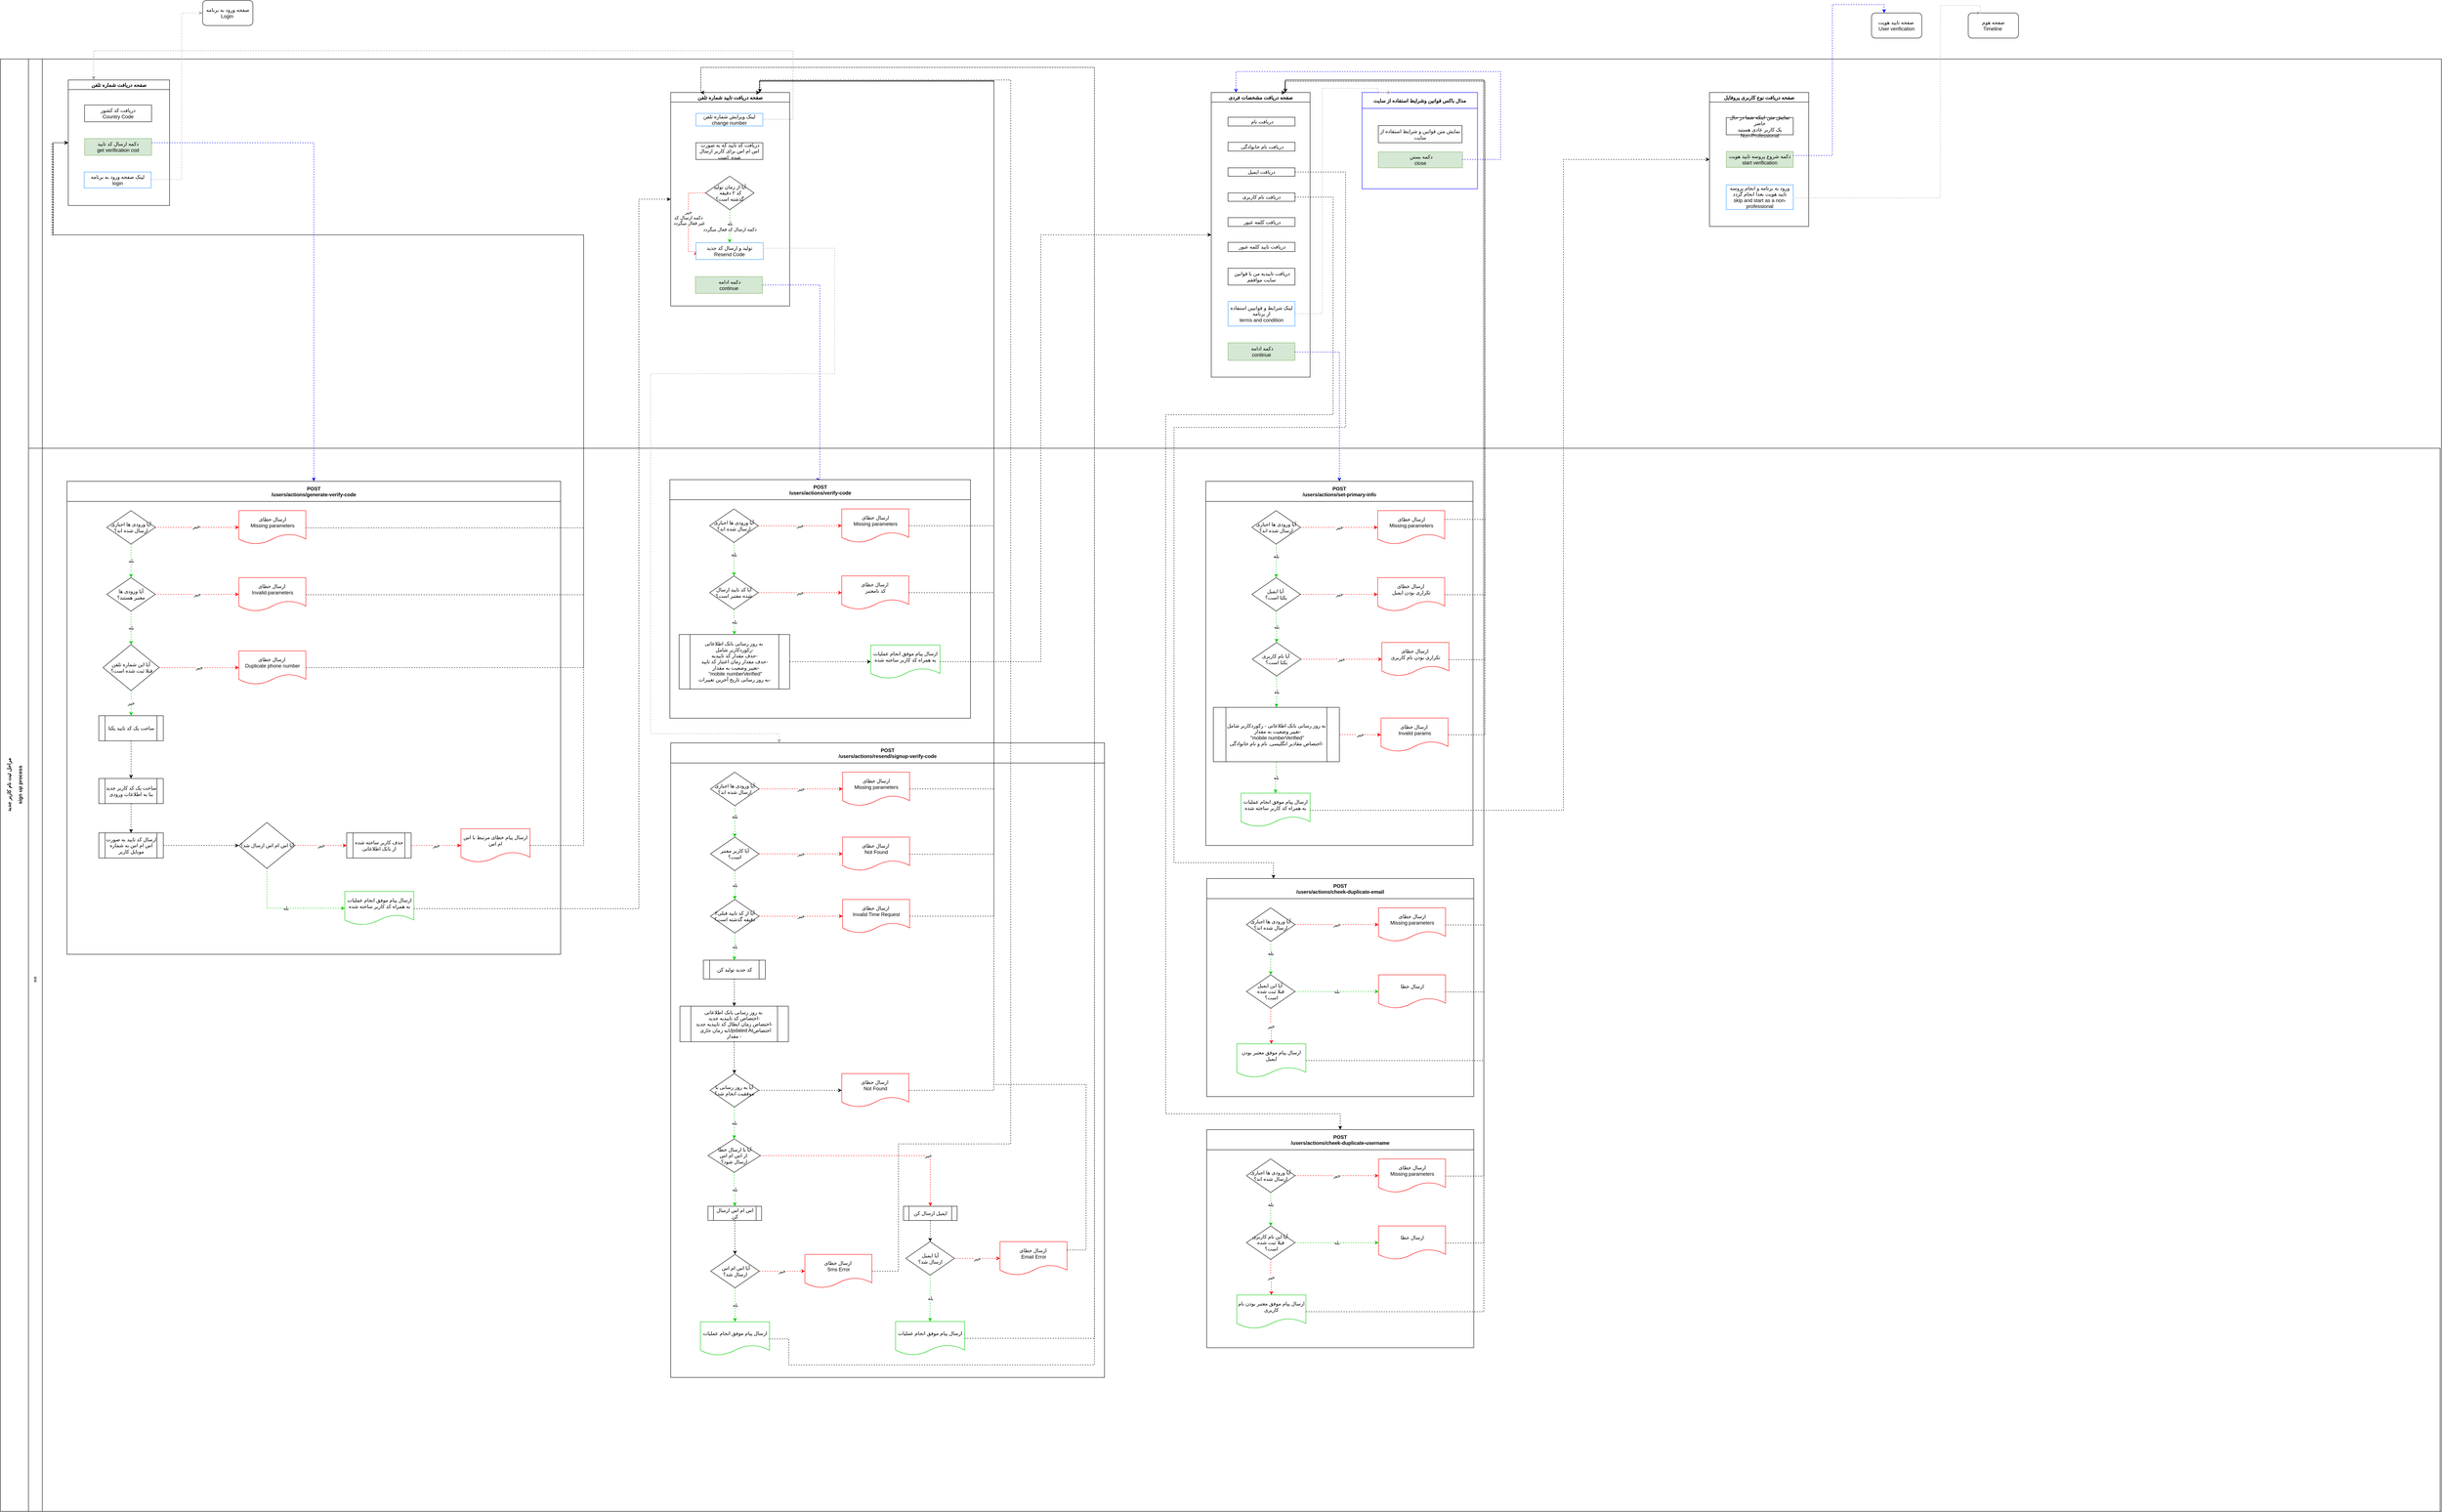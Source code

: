 <mxfile version="10.9.6" type="github"><diagram id="nFZyr5lgO45AVFI8pOyt" name="Page-1"><mxGraphModel dx="2543" dy="927" grid="1" gridSize="10" guides="1" tooltips="1" connect="1" arrows="1" fold="1" page="1" pageScale="1" pageWidth="850" pageHeight="1100" math="0" shadow="0"><root><mxCell id="0"/><mxCell id="1" parent="0"/><mxCell id="tWyBHhLY8joLp8h0VjIt-1" value="&lt;p&gt;مراحل ثبت نام کاربر جدبد&lt;/p&gt;&lt;p&gt;sign up process&lt;/p&gt;" style="swimlane;html=1;childLayout=stackLayout;resizeParent=1;resizeParentMax=0;horizontal=0;startSize=67;horizontalStack=0;" parent="1" vertex="1"><mxGeometry x="-643" y="160" width="5830" height="3470" as="geometry"/></mxCell><mxCell id="tWyBHhLY8joLp8h0VjIt-2" value="بخش کلاینت&lt;br&gt;" style="swimlane;html=1;startSize=33;horizontal=0;" parent="tWyBHhLY8joLp8h0VjIt-1" vertex="1"><mxGeometry x="67" width="5763" height="3470" as="geometry"/></mxCell><mxCell id="tWyBHhLY8joLp8h0VjIt-3" value="صفحه دریافت شماره تلفن" style="swimlane;" parent="tWyBHhLY8joLp8h0VjIt-2" vertex="1"><mxGeometry x="95" y="50" width="242" height="300" as="geometry"/></mxCell><mxCell id="tWyBHhLY8joLp8h0VjIt-4" value="دریافت کد کشور&lt;br&gt;&lt;span&gt;Country Code&lt;/span&gt;&lt;br&gt;" style="rounded=0;whiteSpace=wrap;html=1;" parent="tWyBHhLY8joLp8h0VjIt-3" vertex="1"><mxGeometry x="39" y="60" width="160" height="40" as="geometry"/></mxCell><mxCell id="tWyBHhLY8joLp8h0VjIt-5" value="دکمه ارسال کد تایید&lt;br&gt;get verification cod&lt;br&gt;" style="rounded=0;whiteSpace=wrap;html=1;fillColor=#d5e8d4;strokeColor=#82b366;" parent="tWyBHhLY8joLp8h0VjIt-3" vertex="1"><mxGeometry x="39" y="140" width="160" height="40" as="geometry"/></mxCell><mxCell id="tWyBHhLY8joLp8h0VjIt-6" value="لینک صفحه ورود به برنامه&lt;br&gt;login&lt;br&gt;" style="rounded=0;whiteSpace=wrap;html=1;fillColor=#FFFFFF;strokeColor=#3399FF;" parent="tWyBHhLY8joLp8h0VjIt-3" vertex="1"><mxGeometry x="38" y="220" width="160" height="38" as="geometry"/></mxCell><mxCell id="tWyBHhLY8joLp8h0VjIt-7" value="صفحه دریافت تایید شماره تلفن" style="swimlane;" parent="tWyBHhLY8joLp8h0VjIt-2" vertex="1"><mxGeometry x="1534" y="80" width="284" height="510" as="geometry"/></mxCell><mxCell id="tWyBHhLY8joLp8h0VjIt-8" value="&lt;p&gt;&amp;nbsp;دریافت کد تایید که به صورت اس ام اس برای کاربر ارسال شده&amp;nbsp; است&lt;/p&gt;" style="rounded=0;whiteSpace=wrap;html=1;" parent="tWyBHhLY8joLp8h0VjIt-7" vertex="1"><mxGeometry x="60" y="120" width="160" height="40" as="geometry"/></mxCell><mxCell id="tWyBHhLY8joLp8h0VjIt-9" value="&amp;nbsp;دکمه ادامه&lt;br&gt;continue&lt;br&gt;" style="rounded=0;whiteSpace=wrap;html=1;fillColor=#d5e8d4;strokeColor=#82b366;" parent="tWyBHhLY8joLp8h0VjIt-7" vertex="1"><mxGeometry x="59" y="440" width="160" height="40" as="geometry"/></mxCell><mxCell id="tWyBHhLY8joLp8h0VjIt-10" value="لینک ویرایش شماره تلفن&lt;br&gt;change number&lt;br&gt;" style="rounded=0;whiteSpace=wrap;html=1;fillColor=#FFFFFF;strokeColor=#3399FF;" parent="tWyBHhLY8joLp8h0VjIt-7" vertex="1"><mxGeometry x="60" y="50" width="160" height="30" as="geometry"/></mxCell><mxCell id="_33Z7ZLYEWZeZsowXTWo-3" value="بله&lt;br&gt;دکمه ارسال کد فعال میگردد" style="edgeStyle=orthogonalEdgeStyle;rounded=0;orthogonalLoop=1;jettySize=auto;html=1;exitX=0.5;exitY=1;exitDx=0;exitDy=0;entryX=0.5;entryY=0;entryDx=0;entryDy=0;dashed=1;strokeColor=#00CC00;" parent="tWyBHhLY8joLp8h0VjIt-7" source="_33Z7ZLYEWZeZsowXTWo-1" target="_33Z7ZLYEWZeZsowXTWo-2" edge="1"><mxGeometry relative="1" as="geometry"/></mxCell><mxCell id="_33Z7ZLYEWZeZsowXTWo-4" value="خیر&lt;br&gt;دکمه ارسال کد&lt;br&gt;&amp;nbsp;غیر فعال میگردد" style="edgeStyle=orthogonalEdgeStyle;rounded=0;orthogonalLoop=1;jettySize=auto;html=1;exitX=0;exitY=0.5;exitDx=0;exitDy=0;entryX=0;entryY=0.5;entryDx=0;entryDy=0;dashed=1;strokeColor=#FF0000;" parent="tWyBHhLY8joLp8h0VjIt-7" source="_33Z7ZLYEWZeZsowXTWo-1" target="_33Z7ZLYEWZeZsowXTWo-2" edge="1"><mxGeometry relative="1" as="geometry"><mxPoint x="22" y="400" as="targetPoint"/><Array as="points"><mxPoint x="42" y="240"/><mxPoint x="42" y="380"/></Array></mxGeometry></mxCell><mxCell id="_33Z7ZLYEWZeZsowXTWo-1" value="آیا از زمان تولید&lt;br&gt;&amp;nbsp;کد ۲ دقیقه &lt;br&gt;گذشته است؟" style="rhombus;whiteSpace=wrap;html=1;" parent="tWyBHhLY8joLp8h0VjIt-7" vertex="1"><mxGeometry x="83" y="200" width="116" height="80" as="geometry"/></mxCell><mxCell id="_33Z7ZLYEWZeZsowXTWo-2" value="تولید و ارسال کد جدید&lt;br&gt;Resend Code" style="rounded=0;whiteSpace=wrap;html=1;fillColor=#FFFFFF;strokeColor=#3399FF;" parent="tWyBHhLY8joLp8h0VjIt-7" vertex="1"><mxGeometry x="60" y="359" width="161" height="40" as="geometry"/></mxCell><mxCell id="tWyBHhLY8joLp8h0VjIt-11" value="صفحه دریافت مشخصات فردی" style="swimlane;" parent="tWyBHhLY8joLp8h0VjIt-2" vertex="1"><mxGeometry x="2825" y="80" width="236" height="680" as="geometry"/></mxCell><mxCell id="tWyBHhLY8joLp8h0VjIt-12" value="&lt;p&gt;&amp;nbsp;دریافت نام&lt;/p&gt;" style="rounded=0;whiteSpace=wrap;html=1;" parent="tWyBHhLY8joLp8h0VjIt-11" vertex="1"><mxGeometry x="40" y="59" width="160" height="21" as="geometry"/></mxCell><mxCell id="tWyBHhLY8joLp8h0VjIt-13" value="&amp;nbsp;دریافت&amp;nbsp;&lt;span&gt;نام خانوادگی&lt;/span&gt;&lt;br&gt;" style="rounded=0;whiteSpace=wrap;html=1;" parent="tWyBHhLY8joLp8h0VjIt-11" vertex="1"><mxGeometry x="40" y="119" width="160" height="21" as="geometry"/></mxCell><mxCell id="tWyBHhLY8joLp8h0VjIt-14" value="&lt;span&gt;دریافت&amp;nbsp;&lt;/span&gt;&lt;span&gt;ایمیل&lt;/span&gt;" style="rounded=0;whiteSpace=wrap;html=1;" parent="tWyBHhLY8joLp8h0VjIt-11" vertex="1"><mxGeometry x="40" y="180" width="160" height="20" as="geometry"/></mxCell><mxCell id="tWyBHhLY8joLp8h0VjIt-15" value="&lt;span&gt;دریافت&lt;/span&gt;&lt;span&gt;&amp;nbsp;&lt;/span&gt;&lt;span&gt;نام کاربری&lt;/span&gt;" style="rounded=0;whiteSpace=wrap;html=1;" parent="tWyBHhLY8joLp8h0VjIt-11" vertex="1"><mxGeometry x="40" y="240" width="160" height="20" as="geometry"/></mxCell><mxCell id="tWyBHhLY8joLp8h0VjIt-16" value="&lt;p&gt;&lt;/p&gt;&lt;p&gt;&lt;/p&gt;&lt;p&gt;&lt;/p&gt;&lt;p&gt;&amp;nbsp;دریافت کلمه عبور&lt;/p&gt;" style="rounded=0;whiteSpace=wrap;html=1;" parent="tWyBHhLY8joLp8h0VjIt-11" vertex="1"><mxGeometry x="40" y="299" width="160" height="21" as="geometry"/></mxCell><mxCell id="tWyBHhLY8joLp8h0VjIt-17" value="&lt;p&gt;&lt;/p&gt;&lt;p&gt;&lt;/p&gt;&lt;p&gt;&lt;/p&gt;&lt;p&gt;&lt;/p&gt;&lt;p&gt;&amp;nbsp;دریافت تایید کلمه عبور&lt;/p&gt;" style="rounded=0;whiteSpace=wrap;html=1;" parent="tWyBHhLY8joLp8h0VjIt-11" vertex="1"><mxGeometry x="40" y="358" width="160" height="22" as="geometry"/></mxCell><mxCell id="tWyBHhLY8joLp8h0VjIt-18" value="&amp;nbsp;دکمه ادامه&lt;br&gt;continue&lt;br&gt;" style="rounded=0;whiteSpace=wrap;html=1;fillColor=#d5e8d4;strokeColor=#82b366;" parent="tWyBHhLY8joLp8h0VjIt-11" vertex="1"><mxGeometry x="40" y="598" width="160" height="42" as="geometry"/></mxCell><mxCell id="_33Z7ZLYEWZeZsowXTWo-5" value="&lt;p&gt;&lt;/p&gt;&lt;p&gt;&lt;/p&gt;&lt;p&gt;&lt;/p&gt;&lt;p&gt;&lt;/p&gt;&lt;p&gt;&amp;nbsp;دریافت تاییدیه من با قوانین سایت موافقم&lt;/p&gt;" style="rounded=0;whiteSpace=wrap;html=1;" parent="tWyBHhLY8joLp8h0VjIt-11" vertex="1"><mxGeometry x="40" y="420" width="160" height="40" as="geometry"/></mxCell><mxCell id="_33Z7ZLYEWZeZsowXTWo-135" value="لینک شرایط و قوانیین استفاده از برنامه&lt;br&gt;terms and condition" style="rounded=0;whiteSpace=wrap;html=1;fillColor=#FFFFFF;strokeColor=#3399FF;" parent="tWyBHhLY8joLp8h0VjIt-11" vertex="1"><mxGeometry x="40" y="499" width="160" height="59" as="geometry"/></mxCell><mxCell id="tWyBHhLY8joLp8h0VjIt-19" value="صفحه دریافت نوع کاربری پروفایل" style="swimlane;" parent="tWyBHhLY8joLp8h0VjIt-2" vertex="1"><mxGeometry x="4015" y="80" width="237" height="320" as="geometry"/></mxCell><mxCell id="tWyBHhLY8joLp8h0VjIt-20" value="&lt;p&gt;&lt;/p&gt;&lt;p&gt;نمایش متن اینکه شما در حال حاضر &lt;br&gt;&lt;span&gt;یک کاربر عادی هستید&lt;br&gt;&lt;/span&gt;Non-Professional&lt;/p&gt;" style="rounded=0;whiteSpace=wrap;html=1;" parent="tWyBHhLY8joLp8h0VjIt-19" vertex="1"><mxGeometry x="40" y="60" width="160" height="41" as="geometry"/></mxCell><mxCell id="tWyBHhLY8joLp8h0VjIt-23" value="&amp;nbsp;دکمه شروع پروسه تایید هویت&amp;nbsp;&lt;br&gt;start verification" style="rounded=0;whiteSpace=wrap;html=1;fillColor=#d5e8d4;strokeColor=#82b366;" parent="tWyBHhLY8joLp8h0VjIt-19" vertex="1"><mxGeometry x="40" y="141" width="160" height="38" as="geometry"/></mxCell><mxCell id="_33Z7ZLYEWZeZsowXTWo-150" value="ورود به برنامه و انجام پروسه تایید هویت بعدا انجام گردد&lt;br&gt;skip and start as a non-professional" style="rounded=0;whiteSpace=wrap;html=1;fillColor=#FFFFFF;strokeColor=#3399FF;" parent="tWyBHhLY8joLp8h0VjIt-19" vertex="1"><mxGeometry x="40" y="220.5" width="160" height="59" as="geometry"/></mxCell><mxCell id="tWyBHhLY8joLp8h0VjIt-25" style="edgeStyle=orthogonalEdgeStyle;rounded=0;orthogonalLoop=1;jettySize=auto;html=1;exitX=1;exitY=0.5;exitDx=0;exitDy=0;entryX=0.5;entryY=0;entryDx=0;entryDy=0;dashed=1;fillColor=#dae8fc;strokeColor=#0000FF;" parent="tWyBHhLY8joLp8h0VjIt-2" source="tWyBHhLY8joLp8h0VjIt-9" target="tWyBHhLY8joLp8h0VjIt-71" edge="1"><mxGeometry relative="1" as="geometry"><Array as="points"><mxPoint x="1890" y="540"/></Array></mxGeometry></mxCell><mxCell id="tWyBHhLY8joLp8h0VjIt-26" style="edgeStyle=orthogonalEdgeStyle;rounded=0;orthogonalLoop=1;jettySize=auto;html=1;dashed=1;fillColor=#dae8fc;strokeColor=#0000FF;exitX=1;exitY=0.5;exitDx=0;exitDy=0;entryX=0.5;entryY=0;entryDx=0;entryDy=0;" parent="tWyBHhLY8joLp8h0VjIt-2" source="tWyBHhLY8joLp8h0VjIt-18" target="tWyBHhLY8joLp8h0VjIt-128" edge="1"><mxGeometry relative="1" as="geometry"><Array as="points"><mxPoint x="3131" y="700"/></Array><mxPoint x="3956" y="490" as="sourcePoint"/><mxPoint x="4286" y="532" as="targetPoint"/></mxGeometry></mxCell><mxCell id="tWyBHhLY8joLp8h0VjIt-27" style="edgeStyle=orthogonalEdgeStyle;rounded=0;orthogonalLoop=1;jettySize=auto;html=1;exitX=1;exitY=0.5;exitDx=0;exitDy=0;entryX=0.25;entryY=0;entryDx=0;entryDy=0;dashed=1;strokeColor=#999999;" parent="tWyBHhLY8joLp8h0VjIt-2" source="tWyBHhLY8joLp8h0VjIt-10" target="tWyBHhLY8joLp8h0VjIt-3" edge="1"><mxGeometry relative="1" as="geometry"><Array as="points"><mxPoint x="1754" y="144"/><mxPoint x="1826" y="144"/><mxPoint x="1826" y="-20"/><mxPoint x="156" y="-20"/></Array></mxGeometry></mxCell><mxCell id="tWyBHhLY8joLp8h0VjIt-28" value="==" style="swimlane;html=1;startSize=33;horizontal=0;" parent="tWyBHhLY8joLp8h0VjIt-2" vertex="1"><mxGeometry y="930" width="5760" height="2540" as="geometry"/></mxCell><mxCell id="tWyBHhLY8joLp8h0VjIt-62" value="POST&#10;/users/actions/generate-verify-code" style="swimlane;startSize=48;" parent="tWyBHhLY8joLp8h0VjIt-28" vertex="1"><mxGeometry x="92" y="79" width="1179" height="1130" as="geometry"/></mxCell><mxCell id="tWyBHhLY8joLp8h0VjIt-97" style="edgeStyle=orthogonalEdgeStyle;rounded=0;orthogonalLoop=1;jettySize=auto;html=1;exitX=1;exitY=0.5;exitDx=0;exitDy=0;entryX=0;entryY=0.5;entryDx=0;entryDy=0;dashed=1;strokeColor=#FF0000;" parent="tWyBHhLY8joLp8h0VjIt-62" source="tWyBHhLY8joLp8h0VjIt-36" target="tWyBHhLY8joLp8h0VjIt-40" edge="1"><mxGeometry relative="1" as="geometry"/></mxCell><mxCell id="tWyBHhLY8joLp8h0VjIt-100" value="خیر" style="text;html=1;resizable=0;points=[];align=center;verticalAlign=middle;labelBackgroundColor=#ffffff;" parent="tWyBHhLY8joLp8h0VjIt-97" vertex="1" connectable="0"><mxGeometry x="-0.025" y="3" relative="1" as="geometry"><mxPoint y="1" as="offset"/></mxGeometry></mxCell><mxCell id="tWyBHhLY8joLp8h0VjIt-98" value="بله" style="edgeStyle=orthogonalEdgeStyle;rounded=0;orthogonalLoop=1;jettySize=auto;html=1;exitX=0.5;exitY=1;exitDx=0;exitDy=0;entryX=0.5;entryY=0;entryDx=0;entryDy=0;dashed=1;strokeColor=#00CC00;" parent="tWyBHhLY8joLp8h0VjIt-62" source="tWyBHhLY8joLp8h0VjIt-36" target="tWyBHhLY8joLp8h0VjIt-37" edge="1"><mxGeometry relative="1" as="geometry"/></mxCell><mxCell id="tWyBHhLY8joLp8h0VjIt-36" value="آیا ورودی ها اجباری ارسال شده اند؟" style="rhombus;whiteSpace=wrap;html=1;" parent="tWyBHhLY8joLp8h0VjIt-62" vertex="1"><mxGeometry x="95" y="70" width="116" height="80" as="geometry"/></mxCell><mxCell id="tWyBHhLY8joLp8h0VjIt-99" value="خیر" style="edgeStyle=orthogonalEdgeStyle;rounded=0;orthogonalLoop=1;jettySize=auto;html=1;exitX=1;exitY=0.5;exitDx=0;exitDy=0;entryX=0;entryY=0.5;entryDx=0;entryDy=0;dashed=1;strokeColor=#FF0000;" parent="tWyBHhLY8joLp8h0VjIt-62" source="tWyBHhLY8joLp8h0VjIt-37" target="tWyBHhLY8joLp8h0VjIt-45" edge="1"><mxGeometry relative="1" as="geometry"/></mxCell><mxCell id="tWyBHhLY8joLp8h0VjIt-101" value="بله" style="edgeStyle=orthogonalEdgeStyle;rounded=0;orthogonalLoop=1;jettySize=auto;html=1;exitX=0.5;exitY=1;exitDx=0;exitDy=0;dashed=1;strokeColor=#00CC00;" parent="tWyBHhLY8joLp8h0VjIt-62" source="tWyBHhLY8joLp8h0VjIt-37" target="tWyBHhLY8joLp8h0VjIt-43" edge="1"><mxGeometry relative="1" as="geometry"/></mxCell><mxCell id="tWyBHhLY8joLp8h0VjIt-37" value="آیا ورودی ها &lt;br&gt;معتبر هستند؟" style="rhombus;whiteSpace=wrap;html=1;" parent="tWyBHhLY8joLp8h0VjIt-62" vertex="1"><mxGeometry x="95" y="230" width="116" height="80" as="geometry"/></mxCell><mxCell id="tWyBHhLY8joLp8h0VjIt-38" value="بله" style="edgeStyle=orthogonalEdgeStyle;rounded=0;orthogonalLoop=1;jettySize=auto;html=1;exitX=0.5;exitY=1;exitDx=0;exitDy=0;entryX=0.5;entryY=0;entryDx=0;entryDy=0;dashed=1;strokeColor=#00CC00;" parent="tWyBHhLY8joLp8h0VjIt-62" edge="1"><mxGeometry relative="1" as="geometry"/></mxCell><mxCell id="tWyBHhLY8joLp8h0VjIt-104" style="edgeStyle=orthogonalEdgeStyle;rounded=0;orthogonalLoop=1;jettySize=auto;html=1;exitX=0.5;exitY=1;exitDx=0;exitDy=0;entryX=0.5;entryY=0;entryDx=0;entryDy=0;dashed=1;strokeColor=#000000;" parent="tWyBHhLY8joLp8h0VjIt-62" source="tWyBHhLY8joLp8h0VjIt-39" target="tWyBHhLY8joLp8h0VjIt-50" edge="1"><mxGeometry relative="1" as="geometry"/></mxCell><mxCell id="tWyBHhLY8joLp8h0VjIt-39" value="ساخت یک کد تایید یکتا" style="shape=process;whiteSpace=wrap;html=1;backgroundOutline=1;" parent="tWyBHhLY8joLp8h0VjIt-62" vertex="1"><mxGeometry x="76" y="560" width="154" height="60" as="geometry"/></mxCell><mxCell id="tWyBHhLY8joLp8h0VjIt-40" value="ارسال خطای&lt;br&gt;Missing parameters" style="shape=document;whiteSpace=wrap;html=1;boundedLbl=1;strokeColor=#FF0000;" parent="tWyBHhLY8joLp8h0VjIt-62" vertex="1"><mxGeometry x="410.5" y="70" width="160" height="80" as="geometry"/></mxCell><mxCell id="tWyBHhLY8joLp8h0VjIt-41" value="خیر" style="edgeStyle=orthogonalEdgeStyle;rounded=0;orthogonalLoop=1;jettySize=auto;html=1;exitX=1;exitY=0.5;exitDx=0;exitDy=0;entryX=0;entryY=0.5;entryDx=0;entryDy=0;dashed=1;strokeColor=#FF0000;" parent="tWyBHhLY8joLp8h0VjIt-62" edge="1"><mxGeometry relative="1" as="geometry"/></mxCell><mxCell id="tWyBHhLY8joLp8h0VjIt-48" value="خیر" style="edgeStyle=orthogonalEdgeStyle;rounded=0;orthogonalLoop=1;jettySize=auto;html=1;exitX=0.5;exitY=1;exitDx=0;exitDy=0;entryX=0.5;entryY=0;entryDx=0;entryDy=0;dashed=1;strokeColor=#FF0000;" parent="tWyBHhLY8joLp8h0VjIt-62" edge="1"><mxGeometry relative="1" as="geometry"/></mxCell><mxCell id="tWyBHhLY8joLp8h0VjIt-102" value="خیر" style="edgeStyle=orthogonalEdgeStyle;rounded=0;orthogonalLoop=1;jettySize=auto;html=1;exitX=1;exitY=0.5;exitDx=0;exitDy=0;dashed=1;strokeColor=#FF0000;" parent="tWyBHhLY8joLp8h0VjIt-62" source="tWyBHhLY8joLp8h0VjIt-43" target="tWyBHhLY8joLp8h0VjIt-46" edge="1"><mxGeometry relative="1" as="geometry"/></mxCell><mxCell id="tWyBHhLY8joLp8h0VjIt-103" value="خیر" style="edgeStyle=orthogonalEdgeStyle;rounded=0;orthogonalLoop=1;jettySize=auto;html=1;exitX=0.5;exitY=1;exitDx=0;exitDy=0;entryX=0.5;entryY=0;entryDx=0;entryDy=0;dashed=1;strokeColor=#00CC00;" parent="tWyBHhLY8joLp8h0VjIt-62" source="tWyBHhLY8joLp8h0VjIt-43" target="tWyBHhLY8joLp8h0VjIt-39" edge="1"><mxGeometry relative="1" as="geometry"/></mxCell><mxCell id="tWyBHhLY8joLp8h0VjIt-43" value="آیا این شماره تلفن&lt;br&gt;&amp;nbsp;قبلا ثبت شده است؟" style="rhombus;whiteSpace=wrap;html=1;" parent="tWyBHhLY8joLp8h0VjIt-62" vertex="1"><mxGeometry x="86" y="390" width="134" height="110" as="geometry"/></mxCell><mxCell id="tWyBHhLY8joLp8h0VjIt-44" value="بله" style="edgeStyle=orthogonalEdgeStyle;rounded=0;orthogonalLoop=1;jettySize=auto;html=1;exitX=0.5;exitY=1;exitDx=0;exitDy=0;dashed=1;strokeColor=#00CC00;" parent="tWyBHhLY8joLp8h0VjIt-62" edge="1"><mxGeometry relative="1" as="geometry"/></mxCell><mxCell id="tWyBHhLY8joLp8h0VjIt-45" value="&lt;span style=&quot;white-space: normal&quot;&gt;ارسال خطای&amp;nbsp;&lt;/span&gt;&lt;br style=&quot;white-space: normal&quot;&gt;&lt;span style=&quot;white-space: normal&quot;&gt;Invalid parameters&lt;/span&gt;" style="shape=document;whiteSpace=wrap;html=1;boundedLbl=1;strokeColor=#FF0000;" parent="tWyBHhLY8joLp8h0VjIt-62" vertex="1"><mxGeometry x="410.5" y="230" width="160" height="80" as="geometry"/></mxCell><mxCell id="tWyBHhLY8joLp8h0VjIt-42" value="خیر" style="edgeStyle=orthogonalEdgeStyle;rounded=0;orthogonalLoop=1;jettySize=auto;html=1;exitX=1;exitY=0.5;exitDx=0;exitDy=0;entryX=0;entryY=0.5;entryDx=0;entryDy=0;dashed=1;strokeColor=#FF0000;" parent="tWyBHhLY8joLp8h0VjIt-62" edge="1"><mxGeometry relative="1" as="geometry"><Array as="points"><mxPoint x="357" y="270"/><mxPoint x="357" y="270"/></Array></mxGeometry></mxCell><mxCell id="tWyBHhLY8joLp8h0VjIt-46" value="&lt;span style=&quot;white-space: normal&quot;&gt;ارسال خطای&amp;nbsp;&lt;/span&gt;&lt;br style=&quot;white-space: normal&quot;&gt;&lt;span style=&quot;white-space: normal&quot;&gt;Duplicate phone number&lt;/span&gt;" style="shape=document;whiteSpace=wrap;html=1;boundedLbl=1;strokeColor=#FF0000;" parent="tWyBHhLY8joLp8h0VjIt-62" vertex="1"><mxGeometry x="410.5" y="405" width="160" height="80" as="geometry"/></mxCell><mxCell id="tWyBHhLY8joLp8h0VjIt-47" value="خیر" style="edgeStyle=orthogonalEdgeStyle;rounded=0;orthogonalLoop=1;jettySize=auto;html=1;exitX=1;exitY=0.5;exitDx=0;exitDy=0;entryX=0;entryY=0.5;entryDx=0;entryDy=0;dashed=1;strokeColor=#FF0000;" parent="tWyBHhLY8joLp8h0VjIt-62" edge="1"><mxGeometry relative="1" as="geometry"/></mxCell><mxCell id="tWyBHhLY8joLp8h0VjIt-105" style="edgeStyle=orthogonalEdgeStyle;rounded=0;orthogonalLoop=1;jettySize=auto;html=1;exitX=0.5;exitY=1;exitDx=0;exitDy=0;entryX=0.5;entryY=0;entryDx=0;entryDy=0;dashed=1;strokeColor=#000000;" parent="tWyBHhLY8joLp8h0VjIt-62" source="tWyBHhLY8joLp8h0VjIt-50" target="tWyBHhLY8joLp8h0VjIt-52" edge="1"><mxGeometry relative="1" as="geometry"/></mxCell><mxCell id="tWyBHhLY8joLp8h0VjIt-50" value="ساخت یک کد کاربر جدید بنا به اطلاعات ورودی" style="shape=process;whiteSpace=wrap;html=1;backgroundOutline=1;" parent="tWyBHhLY8joLp8h0VjIt-62" vertex="1"><mxGeometry x="76" y="710" width="154" height="60" as="geometry"/></mxCell><mxCell id="tWyBHhLY8joLp8h0VjIt-51" style="edgeStyle=orthogonalEdgeStyle;rounded=0;orthogonalLoop=1;jettySize=auto;html=1;exitX=0.5;exitY=1;exitDx=0;exitDy=0;dashed=1;strokeColor=#000000;" parent="tWyBHhLY8joLp8h0VjIt-62" edge="1"><mxGeometry relative="1" as="geometry"/></mxCell><mxCell id="tWyBHhLY8joLp8h0VjIt-106" style="edgeStyle=orthogonalEdgeStyle;rounded=0;orthogonalLoop=1;jettySize=auto;html=1;exitX=1;exitY=0.5;exitDx=0;exitDy=0;entryX=0;entryY=0.5;entryDx=0;entryDy=0;dashed=1;strokeColor=#000000;" parent="tWyBHhLY8joLp8h0VjIt-62" source="tWyBHhLY8joLp8h0VjIt-52" target="tWyBHhLY8joLp8h0VjIt-54" edge="1"><mxGeometry relative="1" as="geometry"/></mxCell><mxCell id="tWyBHhLY8joLp8h0VjIt-52" value="ارسال کد تایید به صورت اس ام اس به شماره موبایل کاربر" style="shape=process;whiteSpace=wrap;html=1;backgroundOutline=1;" parent="tWyBHhLY8joLp8h0VjIt-62" vertex="1"><mxGeometry x="76" y="840" width="154" height="60" as="geometry"/></mxCell><mxCell id="tWyBHhLY8joLp8h0VjIt-53" style="edgeStyle=orthogonalEdgeStyle;rounded=0;orthogonalLoop=1;jettySize=auto;html=1;exitX=0.5;exitY=1;exitDx=0;exitDy=0;entryX=0.5;entryY=0;entryDx=0;entryDy=0;dashed=1;strokeColor=#000000;" parent="tWyBHhLY8joLp8h0VjIt-62" edge="1"><mxGeometry relative="1" as="geometry"/></mxCell><mxCell id="tWyBHhLY8joLp8h0VjIt-107" value="بله" style="edgeStyle=orthogonalEdgeStyle;rounded=0;orthogonalLoop=1;jettySize=auto;html=1;exitX=0.5;exitY=1;exitDx=0;exitDy=0;entryX=0;entryY=0.5;entryDx=0;entryDy=0;dashed=1;strokeColor=#00CC00;" parent="tWyBHhLY8joLp8h0VjIt-62" source="tWyBHhLY8joLp8h0VjIt-54" target="tWyBHhLY8joLp8h0VjIt-60" edge="1"><mxGeometry relative="1" as="geometry"/></mxCell><mxCell id="tWyBHhLY8joLp8h0VjIt-109" value="خیر" style="edgeStyle=orthogonalEdgeStyle;rounded=0;orthogonalLoop=1;jettySize=auto;html=1;exitX=1;exitY=0.5;exitDx=0;exitDy=0;entryX=0;entryY=0.5;entryDx=0;entryDy=0;dashed=1;strokeColor=#FF0000;" parent="tWyBHhLY8joLp8h0VjIt-62" source="tWyBHhLY8joLp8h0VjIt-54" target="tWyBHhLY8joLp8h0VjIt-56" edge="1"><mxGeometry relative="1" as="geometry"/></mxCell><mxCell id="tWyBHhLY8joLp8h0VjIt-54" value="آیا اس ام اس ارسال شد؟" style="rhombus;whiteSpace=wrap;html=1;" parent="tWyBHhLY8joLp8h0VjIt-62" vertex="1"><mxGeometry x="410.5" y="815" width="134" height="110" as="geometry"/></mxCell><mxCell id="tWyBHhLY8joLp8h0VjIt-55" style="edgeStyle=orthogonalEdgeStyle;rounded=0;orthogonalLoop=1;jettySize=auto;html=1;exitX=1;exitY=0.5;exitDx=0;exitDy=0;entryX=0;entryY=0.5;entryDx=0;entryDy=0;dashed=1;strokeColor=#000000;" parent="tWyBHhLY8joLp8h0VjIt-62" edge="1"><mxGeometry relative="1" as="geometry"/></mxCell><mxCell id="tWyBHhLY8joLp8h0VjIt-110" value="خیر" style="edgeStyle=orthogonalEdgeStyle;rounded=0;orthogonalLoop=1;jettySize=auto;html=1;exitX=1;exitY=0.5;exitDx=0;exitDy=0;entryX=0;entryY=0.5;entryDx=0;entryDy=0;dashed=1;strokeColor=#FF0000;" parent="tWyBHhLY8joLp8h0VjIt-62" source="tWyBHhLY8joLp8h0VjIt-56" target="tWyBHhLY8joLp8h0VjIt-58" edge="1"><mxGeometry relative="1" as="geometry"/></mxCell><mxCell id="tWyBHhLY8joLp8h0VjIt-56" value="حذف کاربر ساخته شده از بانک اطلاعاتی" style="shape=process;whiteSpace=wrap;html=1;backgroundOutline=1;" parent="tWyBHhLY8joLp8h0VjIt-62" vertex="1"><mxGeometry x="668" y="840" width="154" height="60" as="geometry"/></mxCell><mxCell id="tWyBHhLY8joLp8h0VjIt-57" value="خیر" style="edgeStyle=orthogonalEdgeStyle;rounded=0;orthogonalLoop=1;jettySize=auto;html=1;exitX=1;exitY=0.5;exitDx=0;exitDy=0;entryX=0;entryY=0.5;entryDx=0;entryDy=0;dashed=1;strokeColor=#FF0000;" parent="tWyBHhLY8joLp8h0VjIt-62" edge="1"><mxGeometry relative="1" as="geometry"/></mxCell><mxCell id="tWyBHhLY8joLp8h0VjIt-58" value="ارسال پیام خطای مرتبط با اس ام اس" style="shape=document;whiteSpace=wrap;html=1;boundedLbl=1;strokeColor=#FF0000;" parent="tWyBHhLY8joLp8h0VjIt-62" vertex="1"><mxGeometry x="941" y="830" width="165" height="80" as="geometry"/></mxCell><mxCell id="tWyBHhLY8joLp8h0VjIt-59" style="edgeStyle=orthogonalEdgeStyle;rounded=0;orthogonalLoop=1;jettySize=auto;html=1;exitX=1;exitY=0.5;exitDx=0;exitDy=0;entryX=0;entryY=0.5;entryDx=0;entryDy=0;dashed=1;strokeColor=#000000;" parent="tWyBHhLY8joLp8h0VjIt-62" edge="1"><mxGeometry relative="1" as="geometry"/></mxCell><mxCell id="tWyBHhLY8joLp8h0VjIt-60" value="ارسال پیام موفق انجام عملیات به همراه کد کاربر ساخته شده" style="shape=document;whiteSpace=wrap;html=1;boundedLbl=1;strokeColor=#00CC00;" parent="tWyBHhLY8joLp8h0VjIt-62" vertex="1"><mxGeometry x="663.5" y="980" width="165" height="80" as="geometry"/></mxCell><mxCell id="tWyBHhLY8joLp8h0VjIt-61" value="بله" style="edgeStyle=orthogonalEdgeStyle;rounded=0;orthogonalLoop=1;jettySize=auto;html=1;exitX=0.5;exitY=1;exitDx=0;exitDy=0;dashed=1;strokeColor=#00CC00;" parent="tWyBHhLY8joLp8h0VjIt-62" edge="1"><mxGeometry relative="1" as="geometry"/></mxCell><mxCell id="tWyBHhLY8joLp8h0VjIt-71" value="POST &#10;/users/actions/verify-code" style="swimlane;startSize=48;" parent="tWyBHhLY8joLp8h0VjIt-28" vertex="1"><mxGeometry x="1532" y="75" width="718" height="570" as="geometry"/></mxCell><mxCell id="tWyBHhLY8joLp8h0VjIt-112" value="خیر" style="edgeStyle=orthogonalEdgeStyle;rounded=0;orthogonalLoop=1;jettySize=auto;html=1;exitX=1;exitY=0.5;exitDx=0;exitDy=0;entryX=0;entryY=0.5;entryDx=0;entryDy=0;dashed=1;strokeColor=#FF0000;" parent="tWyBHhLY8joLp8h0VjIt-71" source="tWyBHhLY8joLp8h0VjIt-72" target="tWyBHhLY8joLp8h0VjIt-76" edge="1"><mxGeometry relative="1" as="geometry"/></mxCell><mxCell id="tWyBHhLY8joLp8h0VjIt-113" style="edgeStyle=orthogonalEdgeStyle;rounded=0;orthogonalLoop=1;jettySize=auto;html=1;exitX=0.5;exitY=1;exitDx=0;exitDy=0;dashed=1;strokeColor=#00CC00;" parent="tWyBHhLY8joLp8h0VjIt-71" source="tWyBHhLY8joLp8h0VjIt-72" target="tWyBHhLY8joLp8h0VjIt-73" edge="1"><mxGeometry relative="1" as="geometry"/></mxCell><mxCell id="tWyBHhLY8joLp8h0VjIt-116" value="بله" style="text;html=1;resizable=0;points=[];align=center;verticalAlign=middle;labelBackgroundColor=#ffffff;" parent="tWyBHhLY8joLp8h0VjIt-113" vertex="1" connectable="0"><mxGeometry x="-0.015" y="-11" relative="1" as="geometry"><mxPoint x="11" y="-11" as="offset"/></mxGeometry></mxCell><mxCell id="tWyBHhLY8joLp8h0VjIt-72" value="آیا ورودی ها اجباری ارسال شده اند؟" style="rhombus;whiteSpace=wrap;html=1;" parent="tWyBHhLY8joLp8h0VjIt-71" vertex="1"><mxGeometry x="95" y="70" width="116" height="80" as="geometry"/></mxCell><mxCell id="tWyBHhLY8joLp8h0VjIt-117" value="خیر" style="edgeStyle=orthogonalEdgeStyle;rounded=0;orthogonalLoop=1;jettySize=auto;html=1;exitX=1;exitY=0.5;exitDx=0;exitDy=0;entryX=0;entryY=0.5;entryDx=0;entryDy=0;dashed=1;strokeColor=#FF0000;" parent="tWyBHhLY8joLp8h0VjIt-71" source="tWyBHhLY8joLp8h0VjIt-73" target="tWyBHhLY8joLp8h0VjIt-81" edge="1"><mxGeometry relative="1" as="geometry"/></mxCell><mxCell id="tWyBHhLY8joLp8h0VjIt-73" value="آیا کد تایید ارسال&lt;br&gt;شده معتبر است؟" style="rhombus;whiteSpace=wrap;html=1;" parent="tWyBHhLY8joLp8h0VjIt-71" vertex="1"><mxGeometry x="95" y="230" width="116" height="80" as="geometry"/></mxCell><mxCell id="tWyBHhLY8joLp8h0VjIt-74" value="بله" style="edgeStyle=orthogonalEdgeStyle;rounded=0;orthogonalLoop=1;jettySize=auto;html=1;exitX=0.5;exitY=1;exitDx=0;exitDy=0;entryX=0.5;entryY=0;entryDx=0;entryDy=0;dashed=1;strokeColor=#00CC00;" parent="tWyBHhLY8joLp8h0VjIt-71" edge="1"><mxGeometry relative="1" as="geometry"/></mxCell><mxCell id="tWyBHhLY8joLp8h0VjIt-119" style="edgeStyle=orthogonalEdgeStyle;rounded=0;orthogonalLoop=1;jettySize=auto;html=1;exitX=1;exitY=0.5;exitDx=0;exitDy=0;entryX=0;entryY=0.5;entryDx=0;entryDy=0;dashed=1;strokeColor=#000000;" parent="tWyBHhLY8joLp8h0VjIt-71" source="tWyBHhLY8joLp8h0VjIt-75" target="tWyBHhLY8joLp8h0VjIt-95" edge="1"><mxGeometry relative="1" as="geometry"/></mxCell><mxCell id="tWyBHhLY8joLp8h0VjIt-75" value="به روز رسانی بانک اطلاعاتی&amp;nbsp;&lt;br&gt;رکوردکاربر شامل-&lt;br&gt;حذف مقدار کد تاییدیه-&lt;br&gt;حدف مقدار زمان اعتبار کد تایید-&lt;br&gt;&amp;nbsp; تغییر وضعیت به مقدار-&lt;br&gt;&amp;nbsp;&quot;mobile numberVerified&quot;&lt;br&gt;به روز رسانی تاریخ آخرین تغییرات-" style="shape=process;whiteSpace=wrap;html=1;backgroundOutline=1;" parent="tWyBHhLY8joLp8h0VjIt-71" vertex="1"><mxGeometry x="22" y="370" width="264" height="130" as="geometry"/></mxCell><mxCell id="tWyBHhLY8joLp8h0VjIt-76" value="ارسال خطای&lt;br&gt;Missing parameters" style="shape=document;whiteSpace=wrap;html=1;boundedLbl=1;strokeColor=#FF0000;" parent="tWyBHhLY8joLp8h0VjIt-71" vertex="1"><mxGeometry x="410.5" y="70" width="160" height="80" as="geometry"/></mxCell><mxCell id="tWyBHhLY8joLp8h0VjIt-77" value="خیر" style="edgeStyle=orthogonalEdgeStyle;rounded=0;orthogonalLoop=1;jettySize=auto;html=1;exitX=1;exitY=0.5;exitDx=0;exitDy=0;entryX=0;entryY=0.5;entryDx=0;entryDy=0;dashed=1;strokeColor=#FF0000;" parent="tWyBHhLY8joLp8h0VjIt-71" edge="1"><mxGeometry relative="1" as="geometry"/></mxCell><mxCell id="tWyBHhLY8joLp8h0VjIt-78" value="خیر" style="edgeStyle=orthogonalEdgeStyle;rounded=0;orthogonalLoop=1;jettySize=auto;html=1;exitX=0.5;exitY=1;exitDx=0;exitDy=0;entryX=0.5;entryY=0;entryDx=0;entryDy=0;dashed=1;strokeColor=#FF0000;" parent="tWyBHhLY8joLp8h0VjIt-71" edge="1"><mxGeometry relative="1" as="geometry"/></mxCell><mxCell id="tWyBHhLY8joLp8h0VjIt-118" value="بله" style="edgeStyle=orthogonalEdgeStyle;rounded=0;orthogonalLoop=1;jettySize=auto;html=1;exitX=0.5;exitY=1;exitDx=0;exitDy=0;entryX=0.5;entryY=0;entryDx=0;entryDy=0;dashed=1;strokeColor=#00CC00;" parent="tWyBHhLY8joLp8h0VjIt-71" source="tWyBHhLY8joLp8h0VjIt-73" target="tWyBHhLY8joLp8h0VjIt-75" edge="1"><mxGeometry relative="1" as="geometry"><mxPoint x="152.667" y="500" as="sourcePoint"/></mxGeometry></mxCell><mxCell id="tWyBHhLY8joLp8h0VjIt-80" value="بله" style="edgeStyle=orthogonalEdgeStyle;rounded=0;orthogonalLoop=1;jettySize=auto;html=1;exitX=0.5;exitY=1;exitDx=0;exitDy=0;dashed=1;strokeColor=#00CC00;" parent="tWyBHhLY8joLp8h0VjIt-71" edge="1"><mxGeometry relative="1" as="geometry"/></mxCell><mxCell id="tWyBHhLY8joLp8h0VjIt-81" value="&lt;span style=&quot;white-space: normal&quot;&gt;ارسال خطای&amp;nbsp;&lt;/span&gt;&lt;br style=&quot;white-space: normal&quot;&gt;&lt;span style=&quot;white-space: normal&quot;&gt;کد نامعتبر&lt;/span&gt;" style="shape=document;whiteSpace=wrap;html=1;boundedLbl=1;strokeColor=#FF0000;" parent="tWyBHhLY8joLp8h0VjIt-71" vertex="1"><mxGeometry x="410.5" y="230" width="160" height="80" as="geometry"/></mxCell><mxCell id="tWyBHhLY8joLp8h0VjIt-82" value="خیر" style="edgeStyle=orthogonalEdgeStyle;rounded=0;orthogonalLoop=1;jettySize=auto;html=1;exitX=1;exitY=0.5;exitDx=0;exitDy=0;entryX=0;entryY=0.5;entryDx=0;entryDy=0;dashed=1;strokeColor=#FF0000;" parent="tWyBHhLY8joLp8h0VjIt-71" edge="1"><mxGeometry relative="1" as="geometry"><Array as="points"><mxPoint x="357" y="270"/><mxPoint x="357" y="270"/></Array></mxGeometry></mxCell><mxCell id="tWyBHhLY8joLp8h0VjIt-84" value="خیر" style="edgeStyle=orthogonalEdgeStyle;rounded=0;orthogonalLoop=1;jettySize=auto;html=1;exitX=1;exitY=0.5;exitDx=0;exitDy=0;entryX=0;entryY=0.5;entryDx=0;entryDy=0;dashed=1;strokeColor=#FF0000;" parent="tWyBHhLY8joLp8h0VjIt-71" edge="1"><mxGeometry relative="1" as="geometry"/></mxCell><mxCell id="tWyBHhLY8joLp8h0VjIt-86" style="edgeStyle=orthogonalEdgeStyle;rounded=0;orthogonalLoop=1;jettySize=auto;html=1;exitX=0.5;exitY=1;exitDx=0;exitDy=0;dashed=1;strokeColor=#000000;" parent="tWyBHhLY8joLp8h0VjIt-71" edge="1"><mxGeometry relative="1" as="geometry"/></mxCell><mxCell id="tWyBHhLY8joLp8h0VjIt-88" style="edgeStyle=orthogonalEdgeStyle;rounded=0;orthogonalLoop=1;jettySize=auto;html=1;exitX=0.5;exitY=1;exitDx=0;exitDy=0;entryX=0.5;entryY=0;entryDx=0;entryDy=0;dashed=1;strokeColor=#000000;" parent="tWyBHhLY8joLp8h0VjIt-71" edge="1"><mxGeometry relative="1" as="geometry"/></mxCell><mxCell id="tWyBHhLY8joLp8h0VjIt-90" style="edgeStyle=orthogonalEdgeStyle;rounded=0;orthogonalLoop=1;jettySize=auto;html=1;exitX=1;exitY=0.5;exitDx=0;exitDy=0;entryX=0;entryY=0.5;entryDx=0;entryDy=0;dashed=1;strokeColor=#000000;" parent="tWyBHhLY8joLp8h0VjIt-71" edge="1"><mxGeometry relative="1" as="geometry"/></mxCell><mxCell id="tWyBHhLY8joLp8h0VjIt-92" value="خیر" style="edgeStyle=orthogonalEdgeStyle;rounded=0;orthogonalLoop=1;jettySize=auto;html=1;exitX=1;exitY=0.5;exitDx=0;exitDy=0;entryX=0;entryY=0.5;entryDx=0;entryDy=0;dashed=1;strokeColor=#FF0000;" parent="tWyBHhLY8joLp8h0VjIt-71" edge="1"><mxGeometry relative="1" as="geometry"/></mxCell><mxCell id="tWyBHhLY8joLp8h0VjIt-94" style="edgeStyle=orthogonalEdgeStyle;rounded=0;orthogonalLoop=1;jettySize=auto;html=1;exitX=1;exitY=0.5;exitDx=0;exitDy=0;entryX=0;entryY=0.5;entryDx=0;entryDy=0;dashed=1;strokeColor=#000000;" parent="tWyBHhLY8joLp8h0VjIt-71" edge="1"><mxGeometry relative="1" as="geometry"/></mxCell><mxCell id="tWyBHhLY8joLp8h0VjIt-95" value="ارسال پیام موفق انجام عملیات به همراه کد کاربر ساخته شده" style="shape=document;whiteSpace=wrap;html=1;boundedLbl=1;strokeColor=#00CC00;" parent="tWyBHhLY8joLp8h0VjIt-71" vertex="1"><mxGeometry x="480" y="395" width="165" height="80" as="geometry"/></mxCell><mxCell id="tWyBHhLY8joLp8h0VjIt-96" value="بله" style="edgeStyle=orthogonalEdgeStyle;rounded=0;orthogonalLoop=1;jettySize=auto;html=1;exitX=0.5;exitY=1;exitDx=0;exitDy=0;dashed=1;strokeColor=#00CC00;" parent="tWyBHhLY8joLp8h0VjIt-71" edge="1"><mxGeometry relative="1" as="geometry"/></mxCell><mxCell id="tWyBHhLY8joLp8h0VjIt-128" value="POST &#10;/users/actions/set-primary-info" style="swimlane;startSize=48;" parent="tWyBHhLY8joLp8h0VjIt-28" vertex="1"><mxGeometry x="2812" y="79" width="638" height="870" as="geometry"/></mxCell><mxCell id="tWyBHhLY8joLp8h0VjIt-129" value="خیر" style="edgeStyle=orthogonalEdgeStyle;rounded=0;orthogonalLoop=1;jettySize=auto;html=1;exitX=1;exitY=0.5;exitDx=0;exitDy=0;entryX=0;entryY=0.5;entryDx=0;entryDy=0;dashed=1;strokeColor=#FF0000;" parent="tWyBHhLY8joLp8h0VjIt-128" source="tWyBHhLY8joLp8h0VjIt-132" target="tWyBHhLY8joLp8h0VjIt-138" edge="1"><mxGeometry relative="1" as="geometry"/></mxCell><mxCell id="tWyBHhLY8joLp8h0VjIt-130" style="edgeStyle=orthogonalEdgeStyle;rounded=0;orthogonalLoop=1;jettySize=auto;html=1;exitX=0.5;exitY=1;exitDx=0;exitDy=0;dashed=1;strokeColor=#00CC00;" parent="tWyBHhLY8joLp8h0VjIt-128" source="tWyBHhLY8joLp8h0VjIt-132" target="tWyBHhLY8joLp8h0VjIt-134" edge="1"><mxGeometry relative="1" as="geometry"/></mxCell><mxCell id="tWyBHhLY8joLp8h0VjIt-131" value="بله" style="text;html=1;resizable=0;points=[];align=center;verticalAlign=middle;labelBackgroundColor=#ffffff;" parent="tWyBHhLY8joLp8h0VjIt-130" vertex="1" connectable="0"><mxGeometry x="-0.015" y="-11" relative="1" as="geometry"><mxPoint x="11" y="-11" as="offset"/></mxGeometry></mxCell><mxCell id="tWyBHhLY8joLp8h0VjIt-132" value="آیا ورودی ها اجباری ارسال شده اند؟" style="rhombus;whiteSpace=wrap;html=1;" parent="tWyBHhLY8joLp8h0VjIt-128" vertex="1"><mxGeometry x="110" y="70" width="116" height="80" as="geometry"/></mxCell><mxCell id="tWyBHhLY8joLp8h0VjIt-133" value="خیر" style="edgeStyle=orthogonalEdgeStyle;rounded=0;orthogonalLoop=1;jettySize=auto;html=1;exitX=1;exitY=0.5;exitDx=0;exitDy=0;entryX=0;entryY=0.5;entryDx=0;entryDy=0;dashed=1;strokeColor=#FF0000;" parent="tWyBHhLY8joLp8h0VjIt-128" source="tWyBHhLY8joLp8h0VjIt-134" target="tWyBHhLY8joLp8h0VjIt-143" edge="1"><mxGeometry relative="1" as="geometry"/></mxCell><mxCell id="tWyBHhLY8joLp8h0VjIt-134" value="آیا ایمیل&amp;nbsp;&lt;br&gt;یکتا است؟" style="rhombus;whiteSpace=wrap;html=1;" parent="tWyBHhLY8joLp8h0VjIt-128" vertex="1"><mxGeometry x="110" y="230" width="116" height="80" as="geometry"/></mxCell><mxCell id="tWyBHhLY8joLp8h0VjIt-135" value="بله" style="edgeStyle=orthogonalEdgeStyle;rounded=0;orthogonalLoop=1;jettySize=auto;html=1;exitX=0.5;exitY=1;exitDx=0;exitDy=0;entryX=0.5;entryY=0;entryDx=0;entryDy=0;dashed=1;strokeColor=#00CC00;" parent="tWyBHhLY8joLp8h0VjIt-128" edge="1"><mxGeometry relative="1" as="geometry"/></mxCell><mxCell id="tWyBHhLY8joLp8h0VjIt-158" value="خیر" style="edgeStyle=orthogonalEdgeStyle;rounded=0;orthogonalLoop=1;jettySize=auto;html=1;exitX=1;exitY=0.5;exitDx=0;exitDy=0;entryX=0;entryY=0.5;entryDx=0;entryDy=0;dashed=1;strokeColor=#FF0000;" parent="tWyBHhLY8joLp8h0VjIt-128" source="tWyBHhLY8joLp8h0VjIt-137" target="tWyBHhLY8joLp8h0VjIt-157" edge="1"><mxGeometry relative="1" as="geometry"/></mxCell><mxCell id="tWyBHhLY8joLp8h0VjIt-159" value="بله" style="edgeStyle=orthogonalEdgeStyle;rounded=0;orthogonalLoop=1;jettySize=auto;html=1;exitX=0.5;exitY=1;exitDx=0;exitDy=0;entryX=0.5;entryY=0;entryDx=0;entryDy=0;dashed=1;strokeColor=#00CC00;" parent="tWyBHhLY8joLp8h0VjIt-128" source="tWyBHhLY8joLp8h0VjIt-137" target="tWyBHhLY8joLp8h0VjIt-151" edge="1"><mxGeometry relative="1" as="geometry"/></mxCell><mxCell id="tWyBHhLY8joLp8h0VjIt-137" value="به روز رسانی بانک اطلاعاتی - رکوردکاربر شامل&lt;br&gt;&amp;nbsp; تغییر وضعیت به مقدار-&lt;br&gt;&amp;nbsp;&quot;mobile numberVerified&quot;&lt;br&gt;اختصاص مقادیر انگلیسی, نام و نام خانوادگی-&lt;br&gt;" style="shape=process;whiteSpace=wrap;html=1;backgroundOutline=1;" parent="tWyBHhLY8joLp8h0VjIt-128" vertex="1"><mxGeometry x="18" y="540" width="301" height="130" as="geometry"/></mxCell><mxCell id="tWyBHhLY8joLp8h0VjIt-138" value="ارسال خطای&lt;br&gt;Missing parameters" style="shape=document;whiteSpace=wrap;html=1;boundedLbl=1;strokeColor=#FF0000;" parent="tWyBHhLY8joLp8h0VjIt-128" vertex="1"><mxGeometry x="410.5" y="70" width="160" height="80" as="geometry"/></mxCell><mxCell id="tWyBHhLY8joLp8h0VjIt-139" value="خیر" style="edgeStyle=orthogonalEdgeStyle;rounded=0;orthogonalLoop=1;jettySize=auto;html=1;exitX=1;exitY=0.5;exitDx=0;exitDy=0;entryX=0;entryY=0.5;entryDx=0;entryDy=0;dashed=1;strokeColor=#FF0000;" parent="tWyBHhLY8joLp8h0VjIt-128" edge="1"><mxGeometry relative="1" as="geometry"/></mxCell><mxCell id="tWyBHhLY8joLp8h0VjIt-140" value="خیر" style="edgeStyle=orthogonalEdgeStyle;rounded=0;orthogonalLoop=1;jettySize=auto;html=1;exitX=0.5;exitY=1;exitDx=0;exitDy=0;entryX=0.5;entryY=0;entryDx=0;entryDy=0;dashed=1;strokeColor=#FF0000;" parent="tWyBHhLY8joLp8h0VjIt-128" edge="1"><mxGeometry relative="1" as="geometry"/></mxCell><mxCell id="tWyBHhLY8joLp8h0VjIt-141" value="بله" style="edgeStyle=orthogonalEdgeStyle;rounded=0;orthogonalLoop=1;jettySize=auto;html=1;exitX=0.5;exitY=1;exitDx=0;exitDy=0;dashed=1;strokeColor=#00CC00;entryX=0.5;entryY=0;entryDx=0;entryDy=0;" parent="tWyBHhLY8joLp8h0VjIt-128" source="tWyBHhLY8joLp8h0VjIt-134" target="tWyBHhLY8joLp8h0VjIt-153" edge="1"><mxGeometry relative="1" as="geometry"><mxPoint x="167.667" y="500" as="sourcePoint"/><mxPoint x="227" y="330" as="targetPoint"/></mxGeometry></mxCell><mxCell id="tWyBHhLY8joLp8h0VjIt-142" value="بله" style="edgeStyle=orthogonalEdgeStyle;rounded=0;orthogonalLoop=1;jettySize=auto;html=1;exitX=0.5;exitY=1;exitDx=0;exitDy=0;dashed=1;strokeColor=#00CC00;" parent="tWyBHhLY8joLp8h0VjIt-128" edge="1"><mxGeometry relative="1" as="geometry"/></mxCell><mxCell id="tWyBHhLY8joLp8h0VjIt-143" value="&lt;span style=&quot;white-space: normal&quot;&gt;ارسال خطای&amp;nbsp;&lt;/span&gt;&lt;br style=&quot;white-space: normal&quot;&gt;&lt;span style=&quot;white-space: normal&quot;&gt;تکراری بودن ایمیل&lt;/span&gt;" style="shape=document;whiteSpace=wrap;html=1;boundedLbl=1;strokeColor=#FF0000;" parent="tWyBHhLY8joLp8h0VjIt-128" vertex="1"><mxGeometry x="410.5" y="230" width="160" height="80" as="geometry"/></mxCell><mxCell id="tWyBHhLY8joLp8h0VjIt-144" value="خیر" style="edgeStyle=orthogonalEdgeStyle;rounded=0;orthogonalLoop=1;jettySize=auto;html=1;exitX=1;exitY=0.5;exitDx=0;exitDy=0;entryX=0;entryY=0.5;entryDx=0;entryDy=0;dashed=1;strokeColor=#FF0000;" parent="tWyBHhLY8joLp8h0VjIt-128" edge="1"><mxGeometry relative="1" as="geometry"><Array as="points"><mxPoint x="357" y="270"/><mxPoint x="357" y="270"/></Array></mxGeometry></mxCell><mxCell id="tWyBHhLY8joLp8h0VjIt-145" value="خیر" style="edgeStyle=orthogonalEdgeStyle;rounded=0;orthogonalLoop=1;jettySize=auto;html=1;exitX=1;exitY=0.5;exitDx=0;exitDy=0;entryX=0;entryY=0.5;entryDx=0;entryDy=0;dashed=1;strokeColor=#FF0000;" parent="tWyBHhLY8joLp8h0VjIt-128" edge="1"><mxGeometry relative="1" as="geometry"/></mxCell><mxCell id="tWyBHhLY8joLp8h0VjIt-146" style="edgeStyle=orthogonalEdgeStyle;rounded=0;orthogonalLoop=1;jettySize=auto;html=1;exitX=0.5;exitY=1;exitDx=0;exitDy=0;dashed=1;strokeColor=#000000;" parent="tWyBHhLY8joLp8h0VjIt-128" edge="1"><mxGeometry relative="1" as="geometry"/></mxCell><mxCell id="tWyBHhLY8joLp8h0VjIt-147" style="edgeStyle=orthogonalEdgeStyle;rounded=0;orthogonalLoop=1;jettySize=auto;html=1;exitX=0.5;exitY=1;exitDx=0;exitDy=0;entryX=0.5;entryY=0;entryDx=0;entryDy=0;dashed=1;strokeColor=#000000;" parent="tWyBHhLY8joLp8h0VjIt-128" edge="1"><mxGeometry relative="1" as="geometry"/></mxCell><mxCell id="tWyBHhLY8joLp8h0VjIt-148" style="edgeStyle=orthogonalEdgeStyle;rounded=0;orthogonalLoop=1;jettySize=auto;html=1;exitX=1;exitY=0.5;exitDx=0;exitDy=0;entryX=0;entryY=0.5;entryDx=0;entryDy=0;dashed=1;strokeColor=#000000;" parent="tWyBHhLY8joLp8h0VjIt-128" edge="1"><mxGeometry relative="1" as="geometry"/></mxCell><mxCell id="tWyBHhLY8joLp8h0VjIt-149" value="خیر" style="edgeStyle=orthogonalEdgeStyle;rounded=0;orthogonalLoop=1;jettySize=auto;html=1;exitX=1;exitY=0.5;exitDx=0;exitDy=0;entryX=0;entryY=0.5;entryDx=0;entryDy=0;dashed=1;strokeColor=#FF0000;" parent="tWyBHhLY8joLp8h0VjIt-128" edge="1"><mxGeometry relative="1" as="geometry"/></mxCell><mxCell id="tWyBHhLY8joLp8h0VjIt-150" style="edgeStyle=orthogonalEdgeStyle;rounded=0;orthogonalLoop=1;jettySize=auto;html=1;exitX=1;exitY=0.5;exitDx=0;exitDy=0;entryX=0;entryY=0.5;entryDx=0;entryDy=0;dashed=1;strokeColor=#000000;" parent="tWyBHhLY8joLp8h0VjIt-128" edge="1"><mxGeometry relative="1" as="geometry"/></mxCell><mxCell id="tWyBHhLY8joLp8h0VjIt-151" value="ارسال پیام موفق انجام عملیات به همراه کد کاربر ساخته شده" style="shape=document;whiteSpace=wrap;html=1;boundedLbl=1;strokeColor=#00CC00;" parent="tWyBHhLY8joLp8h0VjIt-128" vertex="1"><mxGeometry x="84" y="745" width="165" height="80" as="geometry"/></mxCell><mxCell id="tWyBHhLY8joLp8h0VjIt-152" value="بله" style="edgeStyle=orthogonalEdgeStyle;rounded=0;orthogonalLoop=1;jettySize=auto;html=1;exitX=0.5;exitY=1;exitDx=0;exitDy=0;dashed=1;strokeColor=#00CC00;" parent="tWyBHhLY8joLp8h0VjIt-128" edge="1"><mxGeometry relative="1" as="geometry"/></mxCell><mxCell id="tWyBHhLY8joLp8h0VjIt-155" value="خیر" style="edgeStyle=orthogonalEdgeStyle;rounded=0;orthogonalLoop=1;jettySize=auto;html=1;exitX=1;exitY=0.5;exitDx=0;exitDy=0;entryX=0;entryY=0.5;entryDx=0;entryDy=0;dashed=1;strokeColor=#FF0000;" parent="tWyBHhLY8joLp8h0VjIt-128" source="tWyBHhLY8joLp8h0VjIt-153" target="tWyBHhLY8joLp8h0VjIt-154" edge="1"><mxGeometry relative="1" as="geometry"/></mxCell><mxCell id="tWyBHhLY8joLp8h0VjIt-156" value="بله" style="edgeStyle=orthogonalEdgeStyle;rounded=0;orthogonalLoop=1;jettySize=auto;html=1;exitX=0.5;exitY=1;exitDx=0;exitDy=0;dashed=1;strokeColor=#00CC00;" parent="tWyBHhLY8joLp8h0VjIt-128" source="tWyBHhLY8joLp8h0VjIt-153" target="tWyBHhLY8joLp8h0VjIt-137" edge="1"><mxGeometry relative="1" as="geometry"/></mxCell><mxCell id="tWyBHhLY8joLp8h0VjIt-153" value="آیا نام کاربری&amp;nbsp;&lt;br&gt;یکتا است؟" style="rhombus;whiteSpace=wrap;html=1;" parent="tWyBHhLY8joLp8h0VjIt-128" vertex="1"><mxGeometry x="111" y="385" width="116" height="80" as="geometry"/></mxCell><mxCell id="tWyBHhLY8joLp8h0VjIt-154" value="&lt;span style=&quot;white-space: normal&quot;&gt;ارسال خطای&amp;nbsp;&lt;/span&gt;&lt;br style=&quot;white-space: normal&quot;&gt;&lt;span style=&quot;white-space: normal&quot;&gt;تکراری بودن نام کاربری&lt;/span&gt;" style="shape=document;whiteSpace=wrap;html=1;boundedLbl=1;strokeColor=#FF0000;" parent="tWyBHhLY8joLp8h0VjIt-128" vertex="1"><mxGeometry x="420.5" y="385" width="160" height="80" as="geometry"/></mxCell><mxCell id="tWyBHhLY8joLp8h0VjIt-157" value="&lt;span style=&quot;white-space: normal&quot;&gt;ارسال خطای&amp;nbsp;&lt;/span&gt;&lt;br style=&quot;white-space: normal&quot;&gt;Invalid params" style="shape=document;whiteSpace=wrap;html=1;boundedLbl=1;strokeColor=#FF0000;" parent="tWyBHhLY8joLp8h0VjIt-128" vertex="1"><mxGeometry x="418.5" y="565.5" width="160" height="80" as="geometry"/></mxCell><mxCell id="_33Z7ZLYEWZeZsowXTWo-155" value="POST &#10;/users/actions/resend/signup-verify-code" style="swimlane;startSize=48;" parent="tWyBHhLY8joLp8h0VjIt-28" vertex="1"><mxGeometry x="1534" y="704" width="1036" height="1516" as="geometry"/></mxCell><mxCell id="_33Z7ZLYEWZeZsowXTWo-156" value="خیر" style="edgeStyle=orthogonalEdgeStyle;rounded=0;orthogonalLoop=1;jettySize=auto;html=1;exitX=1;exitY=0.5;exitDx=0;exitDy=0;entryX=0;entryY=0.5;entryDx=0;entryDy=0;dashed=1;strokeColor=#FF0000;" parent="_33Z7ZLYEWZeZsowXTWo-155" source="_33Z7ZLYEWZeZsowXTWo-159" target="_33Z7ZLYEWZeZsowXTWo-165" edge="1"><mxGeometry relative="1" as="geometry"/></mxCell><mxCell id="_33Z7ZLYEWZeZsowXTWo-157" style="edgeStyle=orthogonalEdgeStyle;rounded=0;orthogonalLoop=1;jettySize=auto;html=1;exitX=0.5;exitY=1;exitDx=0;exitDy=0;dashed=1;strokeColor=#00CC00;entryX=0.5;entryY=0;entryDx=0;entryDy=0;" parent="_33Z7ZLYEWZeZsowXTWo-155" source="_33Z7ZLYEWZeZsowXTWo-159" target="_33Z7ZLYEWZeZsowXTWo-187" edge="1"><mxGeometry relative="1" as="geometry"><mxPoint x="122" y="186" as="targetPoint"/><Array as="points"/></mxGeometry></mxCell><mxCell id="_33Z7ZLYEWZeZsowXTWo-158" value="بله" style="text;html=1;resizable=0;points=[];align=center;verticalAlign=middle;labelBackgroundColor=#ffffff;" parent="_33Z7ZLYEWZeZsowXTWo-157" vertex="1" connectable="0"><mxGeometry x="-0.015" y="-11" relative="1" as="geometry"><mxPoint x="11" y="-11" as="offset"/></mxGeometry></mxCell><mxCell id="_33Z7ZLYEWZeZsowXTWo-159" value="آیا ورودی ها اجباری ارسال شده اند؟" style="rhombus;whiteSpace=wrap;html=1;" parent="_33Z7ZLYEWZeZsowXTWo-155" vertex="1"><mxGeometry x="95" y="70" width="116" height="80" as="geometry"/></mxCell><mxCell id="_33Z7ZLYEWZeZsowXTWo-160" value="خیر" style="edgeStyle=orthogonalEdgeStyle;rounded=0;orthogonalLoop=1;jettySize=auto;html=1;exitX=1;exitY=0.5;exitDx=0;exitDy=0;entryX=0;entryY=0.5;entryDx=0;entryDy=0;dashed=1;strokeColor=#FF0000;" parent="_33Z7ZLYEWZeZsowXTWo-155" source="_33Z7ZLYEWZeZsowXTWo-161" target="_33Z7ZLYEWZeZsowXTWo-170" edge="1"><mxGeometry relative="1" as="geometry"/></mxCell><mxCell id="_33Z7ZLYEWZeZsowXTWo-161" value="۲آیا از کد تایید قبلی&lt;br&gt;دقیقه گذشته است؟" style="rhombus;whiteSpace=wrap;html=1;" parent="_33Z7ZLYEWZeZsowXTWo-155" vertex="1"><mxGeometry x="95" y="374" width="116" height="80" as="geometry"/></mxCell><mxCell id="_33Z7ZLYEWZeZsowXTWo-162" value="بله" style="edgeStyle=orthogonalEdgeStyle;rounded=0;orthogonalLoop=1;jettySize=auto;html=1;exitX=0.5;exitY=1;exitDx=0;exitDy=0;entryX=0.5;entryY=0;entryDx=0;entryDy=0;dashed=1;strokeColor=#00CC00;" parent="_33Z7ZLYEWZeZsowXTWo-155" edge="1"><mxGeometry relative="1" as="geometry"/></mxCell><mxCell id="_33Z7ZLYEWZeZsowXTWo-185" style="edgeStyle=orthogonalEdgeStyle;rounded=0;orthogonalLoop=1;jettySize=auto;html=1;exitX=0.5;exitY=1;exitDx=0;exitDy=0;entryX=0.5;entryY=0;entryDx=0;entryDy=0;dashed=1;strokeColor=#000000;" parent="_33Z7ZLYEWZeZsowXTWo-155" source="_33Z7ZLYEWZeZsowXTWo-164" target="_33Z7ZLYEWZeZsowXTWo-182" edge="1"><mxGeometry relative="1" as="geometry"/></mxCell><mxCell id="_33Z7ZLYEWZeZsowXTWo-164" value="به روز رسانی بانک اطلاعاتی&amp;nbsp;&lt;br&gt;اختصاص کد تاییدیه جدید-&lt;br&gt;اختصاص زمان ابطال کد تاییدیه جدید-&lt;br&gt;&amp;nbsp; به زمان جاریUpdated Atاختصاص مقدار -" style="shape=process;whiteSpace=wrap;html=1;backgroundOutline=1;" parent="_33Z7ZLYEWZeZsowXTWo-155" vertex="1"><mxGeometry x="22" y="629" width="259" height="85" as="geometry"/></mxCell><mxCell id="_33Z7ZLYEWZeZsowXTWo-165" value="ارسال خطای&lt;br&gt;Missing parameters" style="shape=document;whiteSpace=wrap;html=1;boundedLbl=1;strokeColor=#FF0000;" parent="_33Z7ZLYEWZeZsowXTWo-155" vertex="1"><mxGeometry x="410.5" y="70" width="160" height="80" as="geometry"/></mxCell><mxCell id="_33Z7ZLYEWZeZsowXTWo-166" value="خیر" style="edgeStyle=orthogonalEdgeStyle;rounded=0;orthogonalLoop=1;jettySize=auto;html=1;exitX=1;exitY=0.5;exitDx=0;exitDy=0;entryX=0;entryY=0.5;entryDx=0;entryDy=0;dashed=1;strokeColor=#FF0000;" parent="_33Z7ZLYEWZeZsowXTWo-155" edge="1"><mxGeometry relative="1" as="geometry"/></mxCell><mxCell id="_33Z7ZLYEWZeZsowXTWo-167" value="خیر" style="edgeStyle=orthogonalEdgeStyle;rounded=0;orthogonalLoop=1;jettySize=auto;html=1;exitX=0.5;exitY=1;exitDx=0;exitDy=0;entryX=0.5;entryY=0;entryDx=0;entryDy=0;dashed=1;strokeColor=#FF0000;" parent="_33Z7ZLYEWZeZsowXTWo-155" edge="1"><mxGeometry relative="1" as="geometry"/></mxCell><mxCell id="_33Z7ZLYEWZeZsowXTWo-168" value="بله" style="edgeStyle=orthogonalEdgeStyle;rounded=0;orthogonalLoop=1;jettySize=auto;html=1;exitX=0.5;exitY=1;exitDx=0;exitDy=0;dashed=1;strokeColor=#00CC00;entryX=0.5;entryY=0;entryDx=0;entryDy=0;" parent="_33Z7ZLYEWZeZsowXTWo-155" source="_33Z7ZLYEWZeZsowXTWo-161" target="_33Z7ZLYEWZeZsowXTWo-180" edge="1"><mxGeometry relative="1" as="geometry"><mxPoint x="152.667" y="644" as="sourcePoint"/><mxPoint x="222" y="484" as="targetPoint"/></mxGeometry></mxCell><mxCell id="_33Z7ZLYEWZeZsowXTWo-169" value="بله" style="edgeStyle=orthogonalEdgeStyle;rounded=0;orthogonalLoop=1;jettySize=auto;html=1;exitX=0.5;exitY=1;exitDx=0;exitDy=0;dashed=1;strokeColor=#00CC00;" parent="_33Z7ZLYEWZeZsowXTWo-155" edge="1"><mxGeometry relative="1" as="geometry"/></mxCell><mxCell id="_33Z7ZLYEWZeZsowXTWo-170" value="&lt;span style=&quot;white-space: normal&quot;&gt;ارسال خطای&amp;nbsp;&lt;/span&gt;&lt;br style=&quot;white-space: normal&quot;&gt;Invalid Time Request" style="shape=document;whiteSpace=wrap;html=1;boundedLbl=1;strokeColor=#FF0000;" parent="_33Z7ZLYEWZeZsowXTWo-155" vertex="1"><mxGeometry x="410.5" y="374" width="160" height="80" as="geometry"/></mxCell><mxCell id="_33Z7ZLYEWZeZsowXTWo-171" value="خیر" style="edgeStyle=orthogonalEdgeStyle;rounded=0;orthogonalLoop=1;jettySize=auto;html=1;exitX=1;exitY=0.5;exitDx=0;exitDy=0;entryX=0;entryY=0.5;entryDx=0;entryDy=0;dashed=1;strokeColor=#FF0000;" parent="_33Z7ZLYEWZeZsowXTWo-155" edge="1"><mxGeometry relative="1" as="geometry"><Array as="points"><mxPoint x="357" y="270"/><mxPoint x="357" y="270"/></Array></mxGeometry></mxCell><mxCell id="_33Z7ZLYEWZeZsowXTWo-172" value="خیر" style="edgeStyle=orthogonalEdgeStyle;rounded=0;orthogonalLoop=1;jettySize=auto;html=1;exitX=1;exitY=0.5;exitDx=0;exitDy=0;entryX=0;entryY=0.5;entryDx=0;entryDy=0;dashed=1;strokeColor=#FF0000;" parent="_33Z7ZLYEWZeZsowXTWo-155" edge="1"><mxGeometry relative="1" as="geometry"/></mxCell><mxCell id="_33Z7ZLYEWZeZsowXTWo-173" style="edgeStyle=orthogonalEdgeStyle;rounded=0;orthogonalLoop=1;jettySize=auto;html=1;exitX=0.5;exitY=1;exitDx=0;exitDy=0;dashed=1;strokeColor=#000000;" parent="_33Z7ZLYEWZeZsowXTWo-155" edge="1"><mxGeometry relative="1" as="geometry"/></mxCell><mxCell id="_33Z7ZLYEWZeZsowXTWo-174" style="edgeStyle=orthogonalEdgeStyle;rounded=0;orthogonalLoop=1;jettySize=auto;html=1;exitX=0.5;exitY=1;exitDx=0;exitDy=0;entryX=0.5;entryY=0;entryDx=0;entryDy=0;dashed=1;strokeColor=#000000;" parent="_33Z7ZLYEWZeZsowXTWo-155" edge="1"><mxGeometry relative="1" as="geometry"/></mxCell><mxCell id="_33Z7ZLYEWZeZsowXTWo-175" style="edgeStyle=orthogonalEdgeStyle;rounded=0;orthogonalLoop=1;jettySize=auto;html=1;exitX=1;exitY=0.5;exitDx=0;exitDy=0;entryX=0;entryY=0.5;entryDx=0;entryDy=0;dashed=1;strokeColor=#000000;" parent="_33Z7ZLYEWZeZsowXTWo-155" edge="1"><mxGeometry relative="1" as="geometry"/></mxCell><mxCell id="_33Z7ZLYEWZeZsowXTWo-176" value="خیر" style="edgeStyle=orthogonalEdgeStyle;rounded=0;orthogonalLoop=1;jettySize=auto;html=1;exitX=1;exitY=0.5;exitDx=0;exitDy=0;entryX=0;entryY=0.5;entryDx=0;entryDy=0;dashed=1;strokeColor=#FF0000;" parent="_33Z7ZLYEWZeZsowXTWo-155" edge="1"><mxGeometry relative="1" as="geometry"/></mxCell><mxCell id="_33Z7ZLYEWZeZsowXTWo-177" style="edgeStyle=orthogonalEdgeStyle;rounded=0;orthogonalLoop=1;jettySize=auto;html=1;exitX=1;exitY=0.5;exitDx=0;exitDy=0;entryX=0;entryY=0.5;entryDx=0;entryDy=0;dashed=1;strokeColor=#000000;" parent="_33Z7ZLYEWZeZsowXTWo-155" edge="1"><mxGeometry relative="1" as="geometry"/></mxCell><mxCell id="_33Z7ZLYEWZeZsowXTWo-179" value="بله" style="edgeStyle=orthogonalEdgeStyle;rounded=0;orthogonalLoop=1;jettySize=auto;html=1;exitX=0.5;exitY=1;exitDx=0;exitDy=0;dashed=1;strokeColor=#00CC00;" parent="_33Z7ZLYEWZeZsowXTWo-155" edge="1"><mxGeometry relative="1" as="geometry"/></mxCell><mxCell id="_33Z7ZLYEWZeZsowXTWo-181" style="edgeStyle=orthogonalEdgeStyle;rounded=0;orthogonalLoop=1;jettySize=auto;html=1;exitX=0.5;exitY=1;exitDx=0;exitDy=0;entryX=0.5;entryY=0;entryDx=0;entryDy=0;dashed=1;strokeColor=#000000;" parent="_33Z7ZLYEWZeZsowXTWo-155" source="_33Z7ZLYEWZeZsowXTWo-180" target="_33Z7ZLYEWZeZsowXTWo-164" edge="1"><mxGeometry relative="1" as="geometry"/></mxCell><mxCell id="_33Z7ZLYEWZeZsowXTWo-180" value="کد جدید تولید کن" style="shape=process;whiteSpace=wrap;html=1;backgroundOutline=1;" parent="_33Z7ZLYEWZeZsowXTWo-155" vertex="1"><mxGeometry x="78" y="519" width="148" height="45" as="geometry"/></mxCell><mxCell id="_33Z7ZLYEWZeZsowXTWo-184" style="edgeStyle=orthogonalEdgeStyle;rounded=0;orthogonalLoop=1;jettySize=auto;html=1;exitX=1;exitY=0.5;exitDx=0;exitDy=0;dashed=1;strokeColor=#000000;" parent="_33Z7ZLYEWZeZsowXTWo-155" source="_33Z7ZLYEWZeZsowXTWo-182" target="_33Z7ZLYEWZeZsowXTWo-183" edge="1"><mxGeometry relative="1" as="geometry"/></mxCell><mxCell id="_33Z7ZLYEWZeZsowXTWo-192" value="بله" style="edgeStyle=orthogonalEdgeStyle;rounded=0;orthogonalLoop=1;jettySize=auto;html=1;exitX=0.5;exitY=1;exitDx=0;exitDy=0;entryX=0.5;entryY=0;entryDx=0;entryDy=0;dashed=1;strokeColor=#00CC00;" parent="_33Z7ZLYEWZeZsowXTWo-155" source="_33Z7ZLYEWZeZsowXTWo-182" target="_33Z7ZLYEWZeZsowXTWo-191" edge="1"><mxGeometry relative="1" as="geometry"/></mxCell><mxCell id="_33Z7ZLYEWZeZsowXTWo-182" value="&amp;nbsp;آیا به روز رسانی با&amp;nbsp;&lt;br&gt;موفقیت انجام شد؟" style="rhombus;whiteSpace=wrap;html=1;" parent="_33Z7ZLYEWZeZsowXTWo-155" vertex="1"><mxGeometry x="94" y="790" width="116" height="80" as="geometry"/></mxCell><mxCell id="_33Z7ZLYEWZeZsowXTWo-183" value="&lt;span style=&quot;white-space: normal&quot;&gt;ارسال خطای&amp;nbsp;&lt;/span&gt;&lt;br style=&quot;white-space: normal&quot;&gt;Not Found" style="shape=document;whiteSpace=wrap;html=1;boundedLbl=1;strokeColor=#FF0000;" parent="_33Z7ZLYEWZeZsowXTWo-155" vertex="1"><mxGeometry x="408.5" y="790" width="160" height="80" as="geometry"/></mxCell><mxCell id="_33Z7ZLYEWZeZsowXTWo-189" value="بله" style="edgeStyle=orthogonalEdgeStyle;rounded=0;orthogonalLoop=1;jettySize=auto;html=1;exitX=0.5;exitY=1;exitDx=0;exitDy=0;entryX=0.5;entryY=0;entryDx=0;entryDy=0;dashed=1;strokeColor=#00CC00;" parent="_33Z7ZLYEWZeZsowXTWo-155" source="_33Z7ZLYEWZeZsowXTWo-187" target="_33Z7ZLYEWZeZsowXTWo-161" edge="1"><mxGeometry relative="1" as="geometry"/></mxCell><mxCell id="_33Z7ZLYEWZeZsowXTWo-187" value="آیا کاربر معتبر&lt;br&gt;است؟" style="rhombus;whiteSpace=wrap;html=1;" parent="_33Z7ZLYEWZeZsowXTWo-155" vertex="1"><mxGeometry x="95" y="225" width="116" height="80" as="geometry"/></mxCell><mxCell id="_33Z7ZLYEWZeZsowXTWo-188" value="&lt;span style=&quot;white-space: normal&quot;&gt;ارسال خطای&amp;nbsp;&lt;/span&gt;&lt;br style=&quot;white-space: normal&quot;&gt;Not Found" style="shape=document;whiteSpace=wrap;html=1;boundedLbl=1;strokeColor=#FF0000;" parent="_33Z7ZLYEWZeZsowXTWo-155" vertex="1"><mxGeometry x="410.5" y="225" width="160" height="80" as="geometry"/></mxCell><mxCell id="_33Z7ZLYEWZeZsowXTWo-186" value="خیر" style="edgeStyle=orthogonalEdgeStyle;rounded=0;orthogonalLoop=1;jettySize=auto;html=1;exitX=1;exitY=0.5;exitDx=0;exitDy=0;entryX=0;entryY=0.5;entryDx=0;entryDy=0;dashed=1;strokeColor=#FF0000;" parent="_33Z7ZLYEWZeZsowXTWo-155" source="_33Z7ZLYEWZeZsowXTWo-187" target="_33Z7ZLYEWZeZsowXTWo-188" edge="1"><mxGeometry relative="1" as="geometry"/></mxCell><mxCell id="_33Z7ZLYEWZeZsowXTWo-199" value="خیر" style="edgeStyle=orthogonalEdgeStyle;rounded=0;orthogonalLoop=1;jettySize=auto;html=1;exitX=1;exitY=0.5;exitDx=0;exitDy=0;entryX=0.5;entryY=0;entryDx=0;entryDy=0;dashed=1;strokeColor=#FF0000;" parent="_33Z7ZLYEWZeZsowXTWo-155" source="_33Z7ZLYEWZeZsowXTWo-191" target="_33Z7ZLYEWZeZsowXTWo-196" edge="1"><mxGeometry x="0.522" relative="1" as="geometry"><mxPoint as="offset"/></mxGeometry></mxCell><mxCell id="_33Z7ZLYEWZeZsowXTWo-191" value="&amp;nbsp;آیا با ارسال خطا &lt;br&gt;از اس ام اس&amp;nbsp;&lt;br&gt;ارسال شود؟" style="rhombus;whiteSpace=wrap;html=1;" parent="_33Z7ZLYEWZeZsowXTWo-155" vertex="1"><mxGeometry x="89" y="946" width="125" height="80" as="geometry"/></mxCell><mxCell id="_33Z7ZLYEWZeZsowXTWo-215" style="edgeStyle=orthogonalEdgeStyle;rounded=0;orthogonalLoop=1;jettySize=auto;html=1;exitX=0.5;exitY=1;exitDx=0;exitDy=0;entryX=0.5;entryY=0;entryDx=0;entryDy=0;dashed=1;strokeColor=#000000;" parent="_33Z7ZLYEWZeZsowXTWo-155" source="_33Z7ZLYEWZeZsowXTWo-196" target="_33Z7ZLYEWZeZsowXTWo-212" edge="1"><mxGeometry relative="1" as="geometry"/></mxCell><mxCell id="_33Z7ZLYEWZeZsowXTWo-196" value="ایمیل ارسال کن" style="shape=process;whiteSpace=wrap;html=1;backgroundOutline=1;" parent="_33Z7ZLYEWZeZsowXTWo-155" vertex="1"><mxGeometry x="556" y="1107" width="128" height="34" as="geometry"/></mxCell><mxCell id="_33Z7ZLYEWZeZsowXTWo-202" value="خیر" style="edgeStyle=orthogonalEdgeStyle;rounded=0;orthogonalLoop=1;jettySize=auto;html=1;exitX=1;exitY=0.5;exitDx=0;exitDy=0;entryX=0;entryY=0.5;entryDx=0;entryDy=0;dashed=1;strokeColor=#FF0000;" parent="_33Z7ZLYEWZeZsowXTWo-155" source="_33Z7ZLYEWZeZsowXTWo-197" target="_33Z7ZLYEWZeZsowXTWo-201" edge="1"><mxGeometry relative="1" as="geometry"/></mxCell><mxCell id="_33Z7ZLYEWZeZsowXTWo-203" value="بله" style="edgeStyle=orthogonalEdgeStyle;rounded=0;orthogonalLoop=1;jettySize=auto;html=1;exitX=0.5;exitY=1;exitDx=0;exitDy=0;entryX=0.5;entryY=0;entryDx=0;entryDy=0;dashed=1;strokeColor=#00CC00;" parent="_33Z7ZLYEWZeZsowXTWo-155" source="_33Z7ZLYEWZeZsowXTWo-197" target="_33Z7ZLYEWZeZsowXTWo-178" edge="1"><mxGeometry relative="1" as="geometry"/></mxCell><mxCell id="_33Z7ZLYEWZeZsowXTWo-197" value="&amp;nbsp;آیا اس ام اس &lt;br&gt;ارسال شد؟" style="rhombus;whiteSpace=wrap;html=1;" parent="_33Z7ZLYEWZeZsowXTWo-155" vertex="1"><mxGeometry x="95.5" y="1222" width="116" height="80" as="geometry"/></mxCell><mxCell id="_33Z7ZLYEWZeZsowXTWo-200" style="edgeStyle=orthogonalEdgeStyle;rounded=0;orthogonalLoop=1;jettySize=auto;html=1;exitX=0.5;exitY=1;exitDx=0;exitDy=0;entryX=0.5;entryY=0;entryDx=0;entryDy=0;dashed=1;strokeColor=#000000;" parent="_33Z7ZLYEWZeZsowXTWo-155" source="_33Z7ZLYEWZeZsowXTWo-198" target="_33Z7ZLYEWZeZsowXTWo-197" edge="1"><mxGeometry relative="1" as="geometry"/></mxCell><mxCell id="_33Z7ZLYEWZeZsowXTWo-198" value="اس ام اس ارسال کن" style="shape=process;whiteSpace=wrap;html=1;backgroundOutline=1;" parent="_33Z7ZLYEWZeZsowXTWo-155" vertex="1"><mxGeometry x="89" y="1107" width="128" height="34" as="geometry"/></mxCell><mxCell id="_33Z7ZLYEWZeZsowXTWo-193" value="بله" style="edgeStyle=orthogonalEdgeStyle;rounded=0;orthogonalLoop=1;jettySize=auto;html=1;exitX=0.5;exitY=1;exitDx=0;exitDy=0;dashed=1;strokeColor=#00CC00;entryX=0.5;entryY=0;entryDx=0;entryDy=0;" parent="_33Z7ZLYEWZeZsowXTWo-155" source="_33Z7ZLYEWZeZsowXTWo-191" target="_33Z7ZLYEWZeZsowXTWo-198" edge="1"><mxGeometry relative="1" as="geometry"><mxPoint x="153.667" y="1116" as="targetPoint"/></mxGeometry></mxCell><mxCell id="_33Z7ZLYEWZeZsowXTWo-201" value="&lt;span style=&quot;white-space: normal&quot;&gt;ارسال خطای&amp;nbsp;&lt;/span&gt;&lt;br style=&quot;white-space: normal&quot;&gt;Sms Error" style="shape=document;whiteSpace=wrap;html=1;boundedLbl=1;strokeColor=#FF0000;" parent="_33Z7ZLYEWZeZsowXTWo-155" vertex="1"><mxGeometry x="320.5" y="1222" width="160" height="80" as="geometry"/></mxCell><mxCell id="_33Z7ZLYEWZeZsowXTWo-178" value="ارسال پیام موفق انجام عملیات" style="shape=document;whiteSpace=wrap;html=1;boundedLbl=1;strokeColor=#00CC00;" parent="_33Z7ZLYEWZeZsowXTWo-155" vertex="1"><mxGeometry x="71" y="1383" width="165" height="80" as="geometry"/></mxCell><mxCell id="_33Z7ZLYEWZeZsowXTWo-212" value="&amp;nbsp;آیا ایمیل&amp;nbsp;&lt;br&gt;ارسال شد؟" style="rhombus;whiteSpace=wrap;html=1;" parent="_33Z7ZLYEWZeZsowXTWo-155" vertex="1"><mxGeometry x="561.5" y="1191.5" width="116" height="80" as="geometry"/></mxCell><mxCell id="_33Z7ZLYEWZeZsowXTWo-213" value="&lt;span style=&quot;white-space: normal&quot;&gt;ارسال خطای&amp;nbsp;&lt;/span&gt;&lt;br style=&quot;white-space: normal&quot;&gt;Email Error" style="shape=document;whiteSpace=wrap;html=1;boundedLbl=1;strokeColor=#FF0000;" parent="_33Z7ZLYEWZeZsowXTWo-155" vertex="1"><mxGeometry x="786.5" y="1191.5" width="160" height="80" as="geometry"/></mxCell><mxCell id="_33Z7ZLYEWZeZsowXTWo-210" value="خیر" style="edgeStyle=orthogonalEdgeStyle;rounded=0;orthogonalLoop=1;jettySize=auto;html=1;exitX=1;exitY=0.5;exitDx=0;exitDy=0;entryX=0;entryY=0.5;entryDx=0;entryDy=0;dashed=1;strokeColor=#FF0000;" parent="_33Z7ZLYEWZeZsowXTWo-155" source="_33Z7ZLYEWZeZsowXTWo-212" target="_33Z7ZLYEWZeZsowXTWo-213" edge="1"><mxGeometry relative="1" as="geometry"/></mxCell><mxCell id="_33Z7ZLYEWZeZsowXTWo-214" value="ارسال پیام موفق انجام عملیات" style="shape=document;whiteSpace=wrap;html=1;boundedLbl=1;strokeColor=#00CC00;" parent="_33Z7ZLYEWZeZsowXTWo-155" vertex="1"><mxGeometry x="537" y="1382.5" width="165" height="80" as="geometry"/></mxCell><mxCell id="_33Z7ZLYEWZeZsowXTWo-211" value="بله" style="edgeStyle=orthogonalEdgeStyle;rounded=0;orthogonalLoop=1;jettySize=auto;html=1;exitX=0.5;exitY=1;exitDx=0;exitDy=0;entryX=0.5;entryY=0;entryDx=0;entryDy=0;dashed=1;strokeColor=#00CC00;" parent="_33Z7ZLYEWZeZsowXTWo-155" source="_33Z7ZLYEWZeZsowXTWo-212" target="_33Z7ZLYEWZeZsowXTWo-214" edge="1"><mxGeometry relative="1" as="geometry"/></mxCell><mxCell id="Eg9YFxijK_OXhrjOLdfk-1" value="POST &#10;/users/actions/cheek-duplicate-email" style="swimlane;startSize=48;" vertex="1" parent="tWyBHhLY8joLp8h0VjIt-28"><mxGeometry x="2814" y="1028" width="638" height="521" as="geometry"/></mxCell><mxCell id="Eg9YFxijK_OXhrjOLdfk-2" value="خیر" style="edgeStyle=orthogonalEdgeStyle;rounded=0;orthogonalLoop=1;jettySize=auto;html=1;exitX=1;exitY=0.5;exitDx=0;exitDy=0;entryX=0;entryY=0.5;entryDx=0;entryDy=0;dashed=1;strokeColor=#FF0000;" edge="1" parent="Eg9YFxijK_OXhrjOLdfk-1" source="Eg9YFxijK_OXhrjOLdfk-5" target="Eg9YFxijK_OXhrjOLdfk-12"><mxGeometry relative="1" as="geometry"/></mxCell><mxCell id="Eg9YFxijK_OXhrjOLdfk-3" style="edgeStyle=orthogonalEdgeStyle;rounded=0;orthogonalLoop=1;jettySize=auto;html=1;exitX=0.5;exitY=1;exitDx=0;exitDy=0;dashed=1;strokeColor=#00CC00;" edge="1" parent="Eg9YFxijK_OXhrjOLdfk-1" source="Eg9YFxijK_OXhrjOLdfk-5" target="Eg9YFxijK_OXhrjOLdfk-7"><mxGeometry relative="1" as="geometry"/></mxCell><mxCell id="Eg9YFxijK_OXhrjOLdfk-4" value="بله" style="text;html=1;resizable=0;points=[];align=center;verticalAlign=middle;labelBackgroundColor=#ffffff;" vertex="1" connectable="0" parent="Eg9YFxijK_OXhrjOLdfk-3"><mxGeometry x="-0.015" y="-11" relative="1" as="geometry"><mxPoint x="11" y="-11" as="offset"/></mxGeometry></mxCell><mxCell id="Eg9YFxijK_OXhrjOLdfk-5" value="آیا ورودی ها اجباری ارسال شده اند؟" style="rhombus;whiteSpace=wrap;html=1;" vertex="1" parent="Eg9YFxijK_OXhrjOLdfk-1"><mxGeometry x="95" y="70" width="116" height="80" as="geometry"/></mxCell><mxCell id="Eg9YFxijK_OXhrjOLdfk-6" value="بله" style="edgeStyle=orthogonalEdgeStyle;rounded=0;orthogonalLoop=1;jettySize=auto;html=1;exitX=1;exitY=0.5;exitDx=0;exitDy=0;entryX=0;entryY=0.5;entryDx=0;entryDy=0;dashed=1;strokeColor=#00CC00;" edge="1" parent="Eg9YFxijK_OXhrjOLdfk-1" source="Eg9YFxijK_OXhrjOLdfk-7" target="Eg9YFxijK_OXhrjOLdfk-17"><mxGeometry relative="1" as="geometry"/></mxCell><mxCell id="Eg9YFxijK_OXhrjOLdfk-7" value="آیا این ایمیل&amp;nbsp;&lt;br&gt;قبلا ثبت شده&lt;br&gt;&amp;nbsp;است؟" style="rhombus;whiteSpace=wrap;html=1;" vertex="1" parent="Eg9YFxijK_OXhrjOLdfk-1"><mxGeometry x="95" y="230" width="116" height="80" as="geometry"/></mxCell><mxCell id="Eg9YFxijK_OXhrjOLdfk-8" value="بله" style="edgeStyle=orthogonalEdgeStyle;rounded=0;orthogonalLoop=1;jettySize=auto;html=1;exitX=0.5;exitY=1;exitDx=0;exitDy=0;entryX=0.5;entryY=0;entryDx=0;entryDy=0;dashed=1;strokeColor=#00CC00;" edge="1" parent="Eg9YFxijK_OXhrjOLdfk-1"><mxGeometry relative="1" as="geometry"/></mxCell><mxCell id="Eg9YFxijK_OXhrjOLdfk-12" value="ارسال خطای&lt;br&gt;Missing parameters" style="shape=document;whiteSpace=wrap;html=1;boundedLbl=1;strokeColor=#FF0000;" vertex="1" parent="Eg9YFxijK_OXhrjOLdfk-1"><mxGeometry x="410.5" y="70" width="160" height="80" as="geometry"/></mxCell><mxCell id="Eg9YFxijK_OXhrjOLdfk-13" value="خیر" style="edgeStyle=orthogonalEdgeStyle;rounded=0;orthogonalLoop=1;jettySize=auto;html=1;exitX=1;exitY=0.5;exitDx=0;exitDy=0;entryX=0;entryY=0.5;entryDx=0;entryDy=0;dashed=1;strokeColor=#FF0000;" edge="1" parent="Eg9YFxijK_OXhrjOLdfk-1"><mxGeometry relative="1" as="geometry"/></mxCell><mxCell id="Eg9YFxijK_OXhrjOLdfk-14" value="خیر" style="edgeStyle=orthogonalEdgeStyle;rounded=0;orthogonalLoop=1;jettySize=auto;html=1;exitX=0.5;exitY=1;exitDx=0;exitDy=0;entryX=0.5;entryY=0;entryDx=0;entryDy=0;dashed=1;strokeColor=#FF0000;" edge="1" parent="Eg9YFxijK_OXhrjOLdfk-1"><mxGeometry relative="1" as="geometry"/></mxCell><mxCell id="Eg9YFxijK_OXhrjOLdfk-15" value="خیر" style="edgeStyle=orthogonalEdgeStyle;rounded=0;orthogonalLoop=1;jettySize=auto;html=1;exitX=0.5;exitY=1;exitDx=0;exitDy=0;dashed=1;strokeColor=#FF0000;entryX=0.5;entryY=0;entryDx=0;entryDy=0;" edge="1" parent="Eg9YFxijK_OXhrjOLdfk-1" source="Eg9YFxijK_OXhrjOLdfk-7" target="Eg9YFxijK_OXhrjOLdfk-25"><mxGeometry relative="1" as="geometry"><mxPoint x="152.667" y="500" as="sourcePoint"/><mxPoint x="154.286" y="385.429" as="targetPoint"/></mxGeometry></mxCell><mxCell id="Eg9YFxijK_OXhrjOLdfk-16" value="بله" style="edgeStyle=orthogonalEdgeStyle;rounded=0;orthogonalLoop=1;jettySize=auto;html=1;exitX=0.5;exitY=1;exitDx=0;exitDy=0;dashed=1;strokeColor=#00CC00;" edge="1" parent="Eg9YFxijK_OXhrjOLdfk-1"><mxGeometry relative="1" as="geometry"/></mxCell><mxCell id="Eg9YFxijK_OXhrjOLdfk-17" value="&lt;span style=&quot;white-space: normal&quot;&gt;ارسال خطا&lt;/span&gt;" style="shape=document;whiteSpace=wrap;html=1;boundedLbl=1;strokeColor=#FF0000;" vertex="1" parent="Eg9YFxijK_OXhrjOLdfk-1"><mxGeometry x="410.5" y="230" width="160" height="80" as="geometry"/></mxCell><mxCell id="Eg9YFxijK_OXhrjOLdfk-18" value="خیر" style="edgeStyle=orthogonalEdgeStyle;rounded=0;orthogonalLoop=1;jettySize=auto;html=1;exitX=1;exitY=0.5;exitDx=0;exitDy=0;entryX=0;entryY=0.5;entryDx=0;entryDy=0;dashed=1;strokeColor=#FF0000;" edge="1" parent="Eg9YFxijK_OXhrjOLdfk-1"><mxGeometry relative="1" as="geometry"><Array as="points"><mxPoint x="357" y="270"/><mxPoint x="357" y="270"/></Array></mxGeometry></mxCell><mxCell id="Eg9YFxijK_OXhrjOLdfk-19" value="خیر" style="edgeStyle=orthogonalEdgeStyle;rounded=0;orthogonalLoop=1;jettySize=auto;html=1;exitX=1;exitY=0.5;exitDx=0;exitDy=0;entryX=0;entryY=0.5;entryDx=0;entryDy=0;dashed=1;strokeColor=#FF0000;" edge="1" parent="Eg9YFxijK_OXhrjOLdfk-1"><mxGeometry relative="1" as="geometry"/></mxCell><mxCell id="Eg9YFxijK_OXhrjOLdfk-20" style="edgeStyle=orthogonalEdgeStyle;rounded=0;orthogonalLoop=1;jettySize=auto;html=1;exitX=0.5;exitY=1;exitDx=0;exitDy=0;dashed=1;strokeColor=#000000;" edge="1" parent="Eg9YFxijK_OXhrjOLdfk-1"><mxGeometry relative="1" as="geometry"/></mxCell><mxCell id="Eg9YFxijK_OXhrjOLdfk-21" style="edgeStyle=orthogonalEdgeStyle;rounded=0;orthogonalLoop=1;jettySize=auto;html=1;exitX=0.5;exitY=1;exitDx=0;exitDy=0;entryX=0.5;entryY=0;entryDx=0;entryDy=0;dashed=1;strokeColor=#000000;" edge="1" parent="Eg9YFxijK_OXhrjOLdfk-1"><mxGeometry relative="1" as="geometry"/></mxCell><mxCell id="Eg9YFxijK_OXhrjOLdfk-22" style="edgeStyle=orthogonalEdgeStyle;rounded=0;orthogonalLoop=1;jettySize=auto;html=1;exitX=1;exitY=0.5;exitDx=0;exitDy=0;entryX=0;entryY=0.5;entryDx=0;entryDy=0;dashed=1;strokeColor=#000000;" edge="1" parent="Eg9YFxijK_OXhrjOLdfk-1"><mxGeometry relative="1" as="geometry"/></mxCell><mxCell id="Eg9YFxijK_OXhrjOLdfk-23" value="خیر" style="edgeStyle=orthogonalEdgeStyle;rounded=0;orthogonalLoop=1;jettySize=auto;html=1;exitX=1;exitY=0.5;exitDx=0;exitDy=0;entryX=0;entryY=0.5;entryDx=0;entryDy=0;dashed=1;strokeColor=#FF0000;" edge="1" parent="Eg9YFxijK_OXhrjOLdfk-1"><mxGeometry relative="1" as="geometry"/></mxCell><mxCell id="Eg9YFxijK_OXhrjOLdfk-24" style="edgeStyle=orthogonalEdgeStyle;rounded=0;orthogonalLoop=1;jettySize=auto;html=1;exitX=1;exitY=0.5;exitDx=0;exitDy=0;entryX=0;entryY=0.5;entryDx=0;entryDy=0;dashed=1;strokeColor=#000000;" edge="1" parent="Eg9YFxijK_OXhrjOLdfk-1"><mxGeometry relative="1" as="geometry"/></mxCell><mxCell id="Eg9YFxijK_OXhrjOLdfk-25" value="ارسال پیام موفق معتبر بودن ایمیل" style="shape=document;whiteSpace=wrap;html=1;boundedLbl=1;strokeColor=#00CC00;" vertex="1" parent="Eg9YFxijK_OXhrjOLdfk-1"><mxGeometry x="72" y="395" width="165" height="80" as="geometry"/></mxCell><mxCell id="Eg9YFxijK_OXhrjOLdfk-26" value="بله" style="edgeStyle=orthogonalEdgeStyle;rounded=0;orthogonalLoop=1;jettySize=auto;html=1;exitX=0.5;exitY=1;exitDx=0;exitDy=0;dashed=1;strokeColor=#00CC00;" edge="1" parent="Eg9YFxijK_OXhrjOLdfk-1"><mxGeometry relative="1" as="geometry"/></mxCell><mxCell id="Eg9YFxijK_OXhrjOLdfk-32" value="POST &#10;/users/actions/cheek-duplicate-username" style="swimlane;startSize=48;" vertex="1" parent="tWyBHhLY8joLp8h0VjIt-28"><mxGeometry x="2814" y="1628" width="638" height="521" as="geometry"/></mxCell><mxCell id="Eg9YFxijK_OXhrjOLdfk-33" value="خیر" style="edgeStyle=orthogonalEdgeStyle;rounded=0;orthogonalLoop=1;jettySize=auto;html=1;exitX=1;exitY=0.5;exitDx=0;exitDy=0;entryX=0;entryY=0.5;entryDx=0;entryDy=0;dashed=1;strokeColor=#FF0000;" edge="1" parent="Eg9YFxijK_OXhrjOLdfk-32" source="Eg9YFxijK_OXhrjOLdfk-36" target="Eg9YFxijK_OXhrjOLdfk-40"><mxGeometry relative="1" as="geometry"/></mxCell><mxCell id="Eg9YFxijK_OXhrjOLdfk-34" style="edgeStyle=orthogonalEdgeStyle;rounded=0;orthogonalLoop=1;jettySize=auto;html=1;exitX=0.5;exitY=1;exitDx=0;exitDy=0;dashed=1;strokeColor=#00CC00;" edge="1" parent="Eg9YFxijK_OXhrjOLdfk-32" source="Eg9YFxijK_OXhrjOLdfk-36" target="Eg9YFxijK_OXhrjOLdfk-38"><mxGeometry relative="1" as="geometry"/></mxCell><mxCell id="Eg9YFxijK_OXhrjOLdfk-35" value="بله" style="text;html=1;resizable=0;points=[];align=center;verticalAlign=middle;labelBackgroundColor=#ffffff;" vertex="1" connectable="0" parent="Eg9YFxijK_OXhrjOLdfk-34"><mxGeometry x="-0.015" y="-11" relative="1" as="geometry"><mxPoint x="11" y="-11" as="offset"/></mxGeometry></mxCell><mxCell id="Eg9YFxijK_OXhrjOLdfk-36" value="آیا ورودی ها اجباری ارسال شده اند؟" style="rhombus;whiteSpace=wrap;html=1;" vertex="1" parent="Eg9YFxijK_OXhrjOLdfk-32"><mxGeometry x="95" y="70" width="116" height="80" as="geometry"/></mxCell><mxCell id="Eg9YFxijK_OXhrjOLdfk-37" value="بله" style="edgeStyle=orthogonalEdgeStyle;rounded=0;orthogonalLoop=1;jettySize=auto;html=1;exitX=1;exitY=0.5;exitDx=0;exitDy=0;entryX=0;entryY=0.5;entryDx=0;entryDy=0;dashed=1;strokeColor=#00CC00;" edge="1" parent="Eg9YFxijK_OXhrjOLdfk-32" source="Eg9YFxijK_OXhrjOLdfk-38" target="Eg9YFxijK_OXhrjOLdfk-45"><mxGeometry relative="1" as="geometry"/></mxCell><mxCell id="Eg9YFxijK_OXhrjOLdfk-38" value="آیا این نام کاربری&amp;nbsp;&lt;br&gt;قبلا ثبت شده&lt;br&gt;&amp;nbsp;است؟" style="rhombus;whiteSpace=wrap;html=1;" vertex="1" parent="Eg9YFxijK_OXhrjOLdfk-32"><mxGeometry x="95" y="230" width="116" height="80" as="geometry"/></mxCell><mxCell id="Eg9YFxijK_OXhrjOLdfk-39" value="بله" style="edgeStyle=orthogonalEdgeStyle;rounded=0;orthogonalLoop=1;jettySize=auto;html=1;exitX=0.5;exitY=1;exitDx=0;exitDy=0;entryX=0.5;entryY=0;entryDx=0;entryDy=0;dashed=1;strokeColor=#00CC00;" edge="1" parent="Eg9YFxijK_OXhrjOLdfk-32"><mxGeometry relative="1" as="geometry"/></mxCell><mxCell id="Eg9YFxijK_OXhrjOLdfk-40" value="ارسال خطای&lt;br&gt;Missing parameters" style="shape=document;whiteSpace=wrap;html=1;boundedLbl=1;strokeColor=#FF0000;" vertex="1" parent="Eg9YFxijK_OXhrjOLdfk-32"><mxGeometry x="410.5" y="70" width="160" height="80" as="geometry"/></mxCell><mxCell id="Eg9YFxijK_OXhrjOLdfk-41" value="خیر" style="edgeStyle=orthogonalEdgeStyle;rounded=0;orthogonalLoop=1;jettySize=auto;html=1;exitX=1;exitY=0.5;exitDx=0;exitDy=0;entryX=0;entryY=0.5;entryDx=0;entryDy=0;dashed=1;strokeColor=#FF0000;" edge="1" parent="Eg9YFxijK_OXhrjOLdfk-32"><mxGeometry relative="1" as="geometry"/></mxCell><mxCell id="Eg9YFxijK_OXhrjOLdfk-42" value="خیر" style="edgeStyle=orthogonalEdgeStyle;rounded=0;orthogonalLoop=1;jettySize=auto;html=1;exitX=0.5;exitY=1;exitDx=0;exitDy=0;entryX=0.5;entryY=0;entryDx=0;entryDy=0;dashed=1;strokeColor=#FF0000;" edge="1" parent="Eg9YFxijK_OXhrjOLdfk-32"><mxGeometry relative="1" as="geometry"/></mxCell><mxCell id="Eg9YFxijK_OXhrjOLdfk-43" value="خیر" style="edgeStyle=orthogonalEdgeStyle;rounded=0;orthogonalLoop=1;jettySize=auto;html=1;exitX=0.5;exitY=1;exitDx=0;exitDy=0;dashed=1;strokeColor=#FF0000;entryX=0.5;entryY=0;entryDx=0;entryDy=0;" edge="1" parent="Eg9YFxijK_OXhrjOLdfk-32" source="Eg9YFxijK_OXhrjOLdfk-38" target="Eg9YFxijK_OXhrjOLdfk-53"><mxGeometry relative="1" as="geometry"><mxPoint x="152.667" y="500" as="sourcePoint"/><mxPoint x="154.286" y="385.429" as="targetPoint"/></mxGeometry></mxCell><mxCell id="Eg9YFxijK_OXhrjOLdfk-44" value="بله" style="edgeStyle=orthogonalEdgeStyle;rounded=0;orthogonalLoop=1;jettySize=auto;html=1;exitX=0.5;exitY=1;exitDx=0;exitDy=0;dashed=1;strokeColor=#00CC00;" edge="1" parent="Eg9YFxijK_OXhrjOLdfk-32"><mxGeometry relative="1" as="geometry"/></mxCell><mxCell id="Eg9YFxijK_OXhrjOLdfk-45" value="&lt;span style=&quot;white-space: normal&quot;&gt;ارسال خطا&lt;/span&gt;" style="shape=document;whiteSpace=wrap;html=1;boundedLbl=1;strokeColor=#FF0000;" vertex="1" parent="Eg9YFxijK_OXhrjOLdfk-32"><mxGeometry x="410.5" y="230" width="160" height="80" as="geometry"/></mxCell><mxCell id="Eg9YFxijK_OXhrjOLdfk-46" value="خیر" style="edgeStyle=orthogonalEdgeStyle;rounded=0;orthogonalLoop=1;jettySize=auto;html=1;exitX=1;exitY=0.5;exitDx=0;exitDy=0;entryX=0;entryY=0.5;entryDx=0;entryDy=0;dashed=1;strokeColor=#FF0000;" edge="1" parent="Eg9YFxijK_OXhrjOLdfk-32"><mxGeometry relative="1" as="geometry"><Array as="points"><mxPoint x="357" y="270"/><mxPoint x="357" y="270"/></Array></mxGeometry></mxCell><mxCell id="Eg9YFxijK_OXhrjOLdfk-47" value="خیر" style="edgeStyle=orthogonalEdgeStyle;rounded=0;orthogonalLoop=1;jettySize=auto;html=1;exitX=1;exitY=0.5;exitDx=0;exitDy=0;entryX=0;entryY=0.5;entryDx=0;entryDy=0;dashed=1;strokeColor=#FF0000;" edge="1" parent="Eg9YFxijK_OXhrjOLdfk-32"><mxGeometry relative="1" as="geometry"/></mxCell><mxCell id="Eg9YFxijK_OXhrjOLdfk-48" style="edgeStyle=orthogonalEdgeStyle;rounded=0;orthogonalLoop=1;jettySize=auto;html=1;exitX=0.5;exitY=1;exitDx=0;exitDy=0;dashed=1;strokeColor=#000000;" edge="1" parent="Eg9YFxijK_OXhrjOLdfk-32"><mxGeometry relative="1" as="geometry"/></mxCell><mxCell id="Eg9YFxijK_OXhrjOLdfk-49" style="edgeStyle=orthogonalEdgeStyle;rounded=0;orthogonalLoop=1;jettySize=auto;html=1;exitX=0.5;exitY=1;exitDx=0;exitDy=0;entryX=0.5;entryY=0;entryDx=0;entryDy=0;dashed=1;strokeColor=#000000;" edge="1" parent="Eg9YFxijK_OXhrjOLdfk-32"><mxGeometry relative="1" as="geometry"/></mxCell><mxCell id="Eg9YFxijK_OXhrjOLdfk-50" style="edgeStyle=orthogonalEdgeStyle;rounded=0;orthogonalLoop=1;jettySize=auto;html=1;exitX=1;exitY=0.5;exitDx=0;exitDy=0;entryX=0;entryY=0.5;entryDx=0;entryDy=0;dashed=1;strokeColor=#000000;" edge="1" parent="Eg9YFxijK_OXhrjOLdfk-32"><mxGeometry relative="1" as="geometry"/></mxCell><mxCell id="Eg9YFxijK_OXhrjOLdfk-51" value="خیر" style="edgeStyle=orthogonalEdgeStyle;rounded=0;orthogonalLoop=1;jettySize=auto;html=1;exitX=1;exitY=0.5;exitDx=0;exitDy=0;entryX=0;entryY=0.5;entryDx=0;entryDy=0;dashed=1;strokeColor=#FF0000;" edge="1" parent="Eg9YFxijK_OXhrjOLdfk-32"><mxGeometry relative="1" as="geometry"/></mxCell><mxCell id="Eg9YFxijK_OXhrjOLdfk-52" style="edgeStyle=orthogonalEdgeStyle;rounded=0;orthogonalLoop=1;jettySize=auto;html=1;exitX=1;exitY=0.5;exitDx=0;exitDy=0;entryX=0;entryY=0.5;entryDx=0;entryDy=0;dashed=1;strokeColor=#000000;" edge="1" parent="Eg9YFxijK_OXhrjOLdfk-32"><mxGeometry relative="1" as="geometry"/></mxCell><mxCell id="Eg9YFxijK_OXhrjOLdfk-53" value="ارسال پیام موفق معتبر بودن نام کاربری" style="shape=document;whiteSpace=wrap;html=1;boundedLbl=1;strokeColor=#00CC00;" vertex="1" parent="Eg9YFxijK_OXhrjOLdfk-32"><mxGeometry x="72" y="395" width="165" height="80" as="geometry"/></mxCell><mxCell id="Eg9YFxijK_OXhrjOLdfk-54" value="بله" style="edgeStyle=orthogonalEdgeStyle;rounded=0;orthogonalLoop=1;jettySize=auto;html=1;exitX=0.5;exitY=1;exitDx=0;exitDy=0;dashed=1;strokeColor=#00CC00;" edge="1" parent="Eg9YFxijK_OXhrjOLdfk-32"><mxGeometry relative="1" as="geometry"/></mxCell><mxCell id="tWyBHhLY8joLp8h0VjIt-66" style="edgeStyle=orthogonalEdgeStyle;rounded=0;orthogonalLoop=1;jettySize=auto;html=1;exitX=1;exitY=0.5;exitDx=0;exitDy=0;entryX=0;entryY=0.5;entryDx=0;entryDy=0;dashed=1;strokeColor=#00CC00;" parent="tWyBHhLY8joLp8h0VjIt-2" target="tWyBHhLY8joLp8h0VjIt-3" edge="1"><mxGeometry relative="1" as="geometry"><Array as="points"><mxPoint x="1236" y="820"/><mxPoint x="1236" y="580"/><mxPoint x="56" y="580"/><mxPoint x="56" y="230"/></Array></mxGeometry></mxCell><mxCell id="tWyBHhLY8joLp8h0VjIt-69" style="edgeStyle=orthogonalEdgeStyle;rounded=0;orthogonalLoop=1;jettySize=auto;html=1;exitX=1;exitY=0.5;exitDx=0;exitDy=0;dashed=1;strokeColor=#00CC00;entryX=0;entryY=0.5;entryDx=0;entryDy=0;" parent="tWyBHhLY8joLp8h0VjIt-2" target="tWyBHhLY8joLp8h0VjIt-3" edge="1"><mxGeometry relative="1" as="geometry"><mxPoint x="196" y="450" as="targetPoint"/><Array as="points"><mxPoint x="1236" y="1580"/><mxPoint x="1236" y="580"/><mxPoint x="56" y="580"/><mxPoint x="56" y="230"/></Array></mxGeometry></mxCell><mxCell id="tWyBHhLY8joLp8h0VjIt-68" style="edgeStyle=orthogonalEdgeStyle;rounded=0;orthogonalLoop=1;jettySize=auto;html=1;exitX=1;exitY=0.5;exitDx=0;exitDy=0;dashed=1;strokeColor=#00CC00;entryX=0;entryY=0.5;entryDx=0;entryDy=0;" parent="tWyBHhLY8joLp8h0VjIt-2" target="tWyBHhLY8joLp8h0VjIt-3" edge="1"><mxGeometry relative="1" as="geometry"><mxPoint x="76" y="260" as="targetPoint"/><Array as="points"><mxPoint x="1236" y="1155"/><mxPoint x="1236" y="580"/><mxPoint x="56" y="580"/><mxPoint x="56" y="230"/></Array></mxGeometry></mxCell><mxCell id="tWyBHhLY8joLp8h0VjIt-67" style="edgeStyle=orthogonalEdgeStyle;rounded=0;orthogonalLoop=1;jettySize=auto;html=1;exitX=1;exitY=0.5;exitDx=0;exitDy=0;dashed=1;strokeColor=#00CC00;entryX=0;entryY=0.5;entryDx=0;entryDy=0;" parent="tWyBHhLY8joLp8h0VjIt-2" target="tWyBHhLY8joLp8h0VjIt-3" edge="1"><mxGeometry relative="1" as="geometry"><mxPoint x="66" y="230" as="targetPoint"/><Array as="points"><mxPoint x="1236" y="980"/><mxPoint x="1236" y="580"/><mxPoint x="56" y="580"/><mxPoint x="56" y="230"/></Array></mxGeometry></mxCell><mxCell id="tWyBHhLY8joLp8h0VjIt-70" style="edgeStyle=orthogonalEdgeStyle;rounded=0;orthogonalLoop=1;jettySize=auto;html=1;exitX=1;exitY=0.5;exitDx=0;exitDy=0;dashed=1;strokeColor=#00CC00;entryX=0;entryY=0.5;entryDx=0;entryDy=0;" parent="tWyBHhLY8joLp8h0VjIt-2" target="tWyBHhLY8joLp8h0VjIt-7" edge="1"><mxGeometry relative="1" as="geometry"><mxPoint x="1716" y="710" as="targetPoint"/><Array as="points"><mxPoint x="1376" y="1730"/><mxPoint x="1376" y="250"/></Array></mxGeometry></mxCell><mxCell id="tWyBHhLY8joLp8h0VjIt-120" style="edgeStyle=orthogonalEdgeStyle;rounded=0;orthogonalLoop=1;jettySize=auto;html=1;exitX=1;exitY=0.5;exitDx=0;exitDy=0;entryX=0;entryY=0.5;entryDx=0;entryDy=0;dashed=1;strokeColor=#000000;" parent="tWyBHhLY8joLp8h0VjIt-2" source="tWyBHhLY8joLp8h0VjIt-40" target="tWyBHhLY8joLp8h0VjIt-3" edge="1"><mxGeometry relative="1" as="geometry"><Array as="points"><mxPoint x="1326" y="1120"/><mxPoint x="1326" y="420"/><mxPoint x="59" y="420"/><mxPoint x="59" y="200"/></Array></mxGeometry></mxCell><mxCell id="tWyBHhLY8joLp8h0VjIt-121" style="edgeStyle=orthogonalEdgeStyle;rounded=0;orthogonalLoop=1;jettySize=auto;html=1;exitX=1;exitY=0.5;exitDx=0;exitDy=0;dashed=1;strokeColor=#000000;entryX=0;entryY=0.5;entryDx=0;entryDy=0;" parent="tWyBHhLY8joLp8h0VjIt-2" source="tWyBHhLY8joLp8h0VjIt-45" target="tWyBHhLY8joLp8h0VjIt-3" edge="1"><mxGeometry relative="1" as="geometry"><mxPoint x="56" y="240" as="targetPoint"/><Array as="points"><mxPoint x="1326" y="1280"/><mxPoint x="1326" y="420"/><mxPoint x="59" y="420"/><mxPoint x="59" y="200"/></Array></mxGeometry></mxCell><mxCell id="tWyBHhLY8joLp8h0VjIt-122" style="edgeStyle=orthogonalEdgeStyle;rounded=0;orthogonalLoop=1;jettySize=auto;html=1;exitX=1;exitY=0.5;exitDx=0;exitDy=0;dashed=1;strokeColor=#000000;entryX=0;entryY=0.5;entryDx=0;entryDy=0;" parent="tWyBHhLY8joLp8h0VjIt-2" source="tWyBHhLY8joLp8h0VjIt-46" target="tWyBHhLY8joLp8h0VjIt-3" edge="1"><mxGeometry relative="1" as="geometry"><mxPoint x="646.0" y="610" as="targetPoint"/><Array as="points"><mxPoint x="1326" y="1454"/><mxPoint x="1326" y="420"/><mxPoint x="58" y="420"/><mxPoint x="58" y="200"/></Array></mxGeometry></mxCell><mxCell id="tWyBHhLY8joLp8h0VjIt-123" style="edgeStyle=orthogonalEdgeStyle;rounded=0;orthogonalLoop=1;jettySize=auto;html=1;dashed=1;strokeColor=#000000;entryX=0;entryY=0.5;entryDx=0;entryDy=0;" parent="tWyBHhLY8joLp8h0VjIt-2" source="tWyBHhLY8joLp8h0VjIt-60" target="tWyBHhLY8joLp8h0VjIt-7" edge="1"><mxGeometry relative="1" as="geometry"><mxPoint x="1426" y="300" as="targetPoint"/><Array as="points"><mxPoint x="1458" y="2030"/><mxPoint x="1458" y="335"/></Array></mxGeometry></mxCell><mxCell id="tWyBHhLY8joLp8h0VjIt-124" style="edgeStyle=orthogonalEdgeStyle;rounded=0;orthogonalLoop=1;jettySize=auto;html=1;exitX=1;exitY=0.5;exitDx=0;exitDy=0;entryX=0.75;entryY=0;entryDx=0;entryDy=0;dashed=1;strokeColor=#000000;" parent="tWyBHhLY8joLp8h0VjIt-2" source="tWyBHhLY8joLp8h0VjIt-76" target="tWyBHhLY8joLp8h0VjIt-7" edge="1"><mxGeometry relative="1" as="geometry"><Array as="points"><mxPoint x="2306" y="1115"/><mxPoint x="2306" y="53"/><mxPoint x="1746" y="53"/></Array></mxGeometry></mxCell><mxCell id="tWyBHhLY8joLp8h0VjIt-125" style="edgeStyle=orthogonalEdgeStyle;rounded=0;orthogonalLoop=1;jettySize=auto;html=1;exitX=1;exitY=0.5;exitDx=0;exitDy=0;dashed=1;strokeColor=#000000;entryX=0.75;entryY=0;entryDx=0;entryDy=0;" parent="tWyBHhLY8joLp8h0VjIt-2" source="tWyBHhLY8joLp8h0VjIt-81" target="tWyBHhLY8joLp8h0VjIt-7" edge="1"><mxGeometry relative="1" as="geometry"><mxPoint x="2226" y="460" as="targetPoint"/><Array as="points"><mxPoint x="2306" y="1275"/><mxPoint x="2306" y="53"/><mxPoint x="1746" y="53"/></Array></mxGeometry></mxCell><mxCell id="tWyBHhLY8joLp8h0VjIt-127" style="edgeStyle=orthogonalEdgeStyle;rounded=0;orthogonalLoop=1;jettySize=auto;html=1;exitX=1;exitY=0.5;exitDx=0;exitDy=0;dashed=1;strokeColor=#000000;entryX=0;entryY=0.5;entryDx=0;entryDy=0;" parent="tWyBHhLY8joLp8h0VjIt-2" source="tWyBHhLY8joLp8h0VjIt-95" target="tWyBHhLY8joLp8h0VjIt-11" edge="1"><mxGeometry relative="1" as="geometry"><mxPoint x="2526" y="320" as="targetPoint"/><Array as="points"><mxPoint x="2418" y="1440"/><mxPoint x="2418" y="420"/></Array></mxGeometry></mxCell><mxCell id="tWyBHhLY8joLp8h0VjIt-161" style="edgeStyle=orthogonalEdgeStyle;rounded=0;orthogonalLoop=1;jettySize=auto;html=1;exitX=1;exitY=0.25;exitDx=0;exitDy=0;entryX=0.75;entryY=0;entryDx=0;entryDy=0;dashed=1;strokeColor=#000000;" parent="tWyBHhLY8joLp8h0VjIt-2" source="tWyBHhLY8joLp8h0VjIt-138" target="tWyBHhLY8joLp8h0VjIt-11" edge="1"><mxGeometry relative="1" as="geometry"><Array as="points"><mxPoint x="3479" y="1100"/><mxPoint x="3479" y="53"/><mxPoint x="3001" y="53"/></Array></mxGeometry></mxCell><mxCell id="tWyBHhLY8joLp8h0VjIt-162" style="edgeStyle=orthogonalEdgeStyle;rounded=0;orthogonalLoop=1;jettySize=auto;html=1;exitX=1;exitY=0.5;exitDx=0;exitDy=0;dashed=1;strokeColor=#000000;entryX=0.75;entryY=0;entryDx=0;entryDy=0;" parent="tWyBHhLY8joLp8h0VjIt-2" source="tWyBHhLY8joLp8h0VjIt-143" target="tWyBHhLY8joLp8h0VjIt-11" edge="1"><mxGeometry relative="1" as="geometry"><mxPoint x="2576" y="430" as="targetPoint"/><Array as="points"><mxPoint x="3479" y="1280"/><mxPoint x="3479" y="53"/><mxPoint x="3001" y="53"/></Array></mxGeometry></mxCell><mxCell id="tWyBHhLY8joLp8h0VjIt-163" style="edgeStyle=orthogonalEdgeStyle;rounded=0;orthogonalLoop=1;jettySize=auto;html=1;exitX=1;exitY=0.5;exitDx=0;exitDy=0;dashed=1;strokeColor=#000000;entryX=0.75;entryY=0;entryDx=0;entryDy=0;" parent="tWyBHhLY8joLp8h0VjIt-2" source="tWyBHhLY8joLp8h0VjIt-154" target="tWyBHhLY8joLp8h0VjIt-11" edge="1"><mxGeometry relative="1" as="geometry"><mxPoint x="2556" y="440" as="targetPoint"/><Array as="points"><mxPoint x="3479" y="1435"/><mxPoint x="3479" y="53"/><mxPoint x="3001" y="53"/></Array></mxGeometry></mxCell><mxCell id="tWyBHhLY8joLp8h0VjIt-164" style="edgeStyle=orthogonalEdgeStyle;rounded=0;orthogonalLoop=1;jettySize=auto;html=1;exitX=1;exitY=0.5;exitDx=0;exitDy=0;dashed=1;strokeColor=#000000;entryX=0.75;entryY=0;entryDx=0;entryDy=0;" parent="tWyBHhLY8joLp8h0VjIt-2" source="tWyBHhLY8joLp8h0VjIt-157" target="tWyBHhLY8joLp8h0VjIt-11" edge="1"><mxGeometry relative="1" as="geometry"><mxPoint x="2596" y="440" as="targetPoint"/><Array as="points"><mxPoint x="3479" y="1615"/><mxPoint x="3479" y="53"/><mxPoint x="3001" y="53"/></Array></mxGeometry></mxCell><mxCell id="tWyBHhLY8joLp8h0VjIt-165" style="edgeStyle=orthogonalEdgeStyle;rounded=0;orthogonalLoop=1;jettySize=auto;html=1;exitX=1;exitY=0.5;exitDx=0;exitDy=0;entryX=0;entryY=0.5;entryDx=0;entryDy=0;dashed=1;strokeColor=#000000;" parent="tWyBHhLY8joLp8h0VjIt-2" source="tWyBHhLY8joLp8h0VjIt-151" target="tWyBHhLY8joLp8h0VjIt-19" edge="1"><mxGeometry relative="1" as="geometry"><Array as="points"><mxPoint x="3666" y="1795"/><mxPoint x="3666" y="240"/></Array></mxGeometry></mxCell><mxCell id="tWyBHhLY8joLp8h0VjIt-206" style="edgeStyle=orthogonalEdgeStyle;rounded=0;orthogonalLoop=1;jettySize=auto;html=1;exitX=1;exitY=0.25;exitDx=0;exitDy=0;dashed=1;strokeColor=#0000FF;entryX=0.5;entryY=0;entryDx=0;entryDy=0;" parent="tWyBHhLY8joLp8h0VjIt-2" source="tWyBHhLY8joLp8h0VjIt-5" target="tWyBHhLY8joLp8h0VjIt-62" edge="1"><mxGeometry relative="1" as="geometry"><mxPoint x="536" y="690" as="targetPoint"/></mxGeometry></mxCell><mxCell id="_33Z7ZLYEWZeZsowXTWo-136" value="مدال باکس قوانین وشرایط استفاده از سایت" style="swimlane;strokeColor=#0000FF;startSize=38;" parent="tWyBHhLY8joLp8h0VjIt-2" vertex="1"><mxGeometry x="3185" y="80" width="276" height="230" as="geometry"/></mxCell><mxCell id="_33Z7ZLYEWZeZsowXTWo-137" value="&lt;p&gt;نمایش متن قوانین و شرایط استفاده از سایت&lt;/p&gt;" style="rounded=0;whiteSpace=wrap;html=1;" parent="_33Z7ZLYEWZeZsowXTWo-136" vertex="1"><mxGeometry x="39" y="79" width="200" height="41" as="geometry"/></mxCell><mxCell id="_33Z7ZLYEWZeZsowXTWo-146" value="&amp;nbsp;دکمه بستن&lt;br&gt;close" style="rounded=0;whiteSpace=wrap;html=1;fillColor=#d5e8d4;strokeColor=#82b366;" parent="_33Z7ZLYEWZeZsowXTWo-136" vertex="1"><mxGeometry x="39" y="142" width="201" height="38" as="geometry"/></mxCell><mxCell id="_33Z7ZLYEWZeZsowXTWo-147" style="edgeStyle=orthogonalEdgeStyle;rounded=0;orthogonalLoop=1;jettySize=auto;html=1;exitX=1;exitY=0.5;exitDx=0;exitDy=0;entryX=0.25;entryY=0;entryDx=0;entryDy=0;dashed=1;strokeColor=#0000FF;" parent="tWyBHhLY8joLp8h0VjIt-2" source="_33Z7ZLYEWZeZsowXTWo-146" target="tWyBHhLY8joLp8h0VjIt-11" edge="1"><mxGeometry relative="1" as="geometry"><Array as="points"><mxPoint x="3516" y="240"/><mxPoint x="3516" y="30"/><mxPoint x="2884" y="30"/></Array></mxGeometry></mxCell><mxCell id="_33Z7ZLYEWZeZsowXTWo-154" style="edgeStyle=orthogonalEdgeStyle;rounded=0;orthogonalLoop=1;jettySize=auto;html=1;exitX=1;exitY=0.25;exitDx=0;exitDy=0;dashed=1;strokeColor=#ADADAD;entryX=0.25;entryY=0;entryDx=0;entryDy=0;" parent="tWyBHhLY8joLp8h0VjIt-2" source="_33Z7ZLYEWZeZsowXTWo-2" target="_33Z7ZLYEWZeZsowXTWo-155" edge="1"><mxGeometry relative="1" as="geometry"><mxPoint x="2366" y="1470" as="targetPoint"/><Array as="points"><mxPoint x="1754" y="452"/><mxPoint x="1926" y="452"/><mxPoint x="1926" y="752"/><mxPoint x="1486" y="752"/><mxPoint x="1486" y="1612"/><mxPoint x="1774" y="1612"/></Array></mxGeometry></mxCell><mxCell id="_33Z7ZLYEWZeZsowXTWo-217" style="edgeStyle=orthogonalEdgeStyle;rounded=0;orthogonalLoop=1;jettySize=auto;html=1;exitX=1;exitY=0.5;exitDx=0;exitDy=0;entryX=0.75;entryY=0;entryDx=0;entryDy=0;dashed=1;strokeColor=#000000;" parent="tWyBHhLY8joLp8h0VjIt-2" source="_33Z7ZLYEWZeZsowXTWo-165" target="tWyBHhLY8joLp8h0VjIt-7" edge="1"><mxGeometry relative="1" as="geometry"><Array as="points"><mxPoint x="2306" y="1744"/><mxPoint x="2306" y="52"/><mxPoint x="1746" y="52"/></Array></mxGeometry></mxCell><mxCell id="_33Z7ZLYEWZeZsowXTWo-218" style="edgeStyle=orthogonalEdgeStyle;rounded=0;orthogonalLoop=1;jettySize=auto;html=1;exitX=1;exitY=0.5;exitDx=0;exitDy=0;entryX=0.75;entryY=0;entryDx=0;entryDy=0;dashed=1;strokeColor=#000000;" parent="tWyBHhLY8joLp8h0VjIt-2" source="_33Z7ZLYEWZeZsowXTWo-188" target="tWyBHhLY8joLp8h0VjIt-7" edge="1"><mxGeometry relative="1" as="geometry"><Array as="points"><mxPoint x="2306" y="1900"/><mxPoint x="2306" y="52"/><mxPoint x="1746" y="52"/></Array></mxGeometry></mxCell><mxCell id="_33Z7ZLYEWZeZsowXTWo-219" style="edgeStyle=orthogonalEdgeStyle;rounded=0;orthogonalLoop=1;jettySize=auto;html=1;exitX=1;exitY=0.5;exitDx=0;exitDy=0;dashed=1;strokeColor=#000000;entryX=0.75;entryY=0;entryDx=0;entryDy=0;" parent="tWyBHhLY8joLp8h0VjIt-2" source="_33Z7ZLYEWZeZsowXTWo-170" target="tWyBHhLY8joLp8h0VjIt-7" edge="1"><mxGeometry relative="1" as="geometry"><mxPoint x="2216" y="280" as="targetPoint"/><Array as="points"><mxPoint x="2306" y="2048"/><mxPoint x="2306" y="52"/><mxPoint x="1746" y="52"/></Array></mxGeometry></mxCell><mxCell id="_33Z7ZLYEWZeZsowXTWo-220" style="edgeStyle=orthogonalEdgeStyle;rounded=0;orthogonalLoop=1;jettySize=auto;html=1;exitX=1;exitY=0.5;exitDx=0;exitDy=0;dashed=1;strokeColor=#000000;entryX=0.75;entryY=0;entryDx=0;entryDy=0;" parent="tWyBHhLY8joLp8h0VjIt-2" source="_33Z7ZLYEWZeZsowXTWo-183" target="tWyBHhLY8joLp8h0VjIt-7" edge="1"><mxGeometry relative="1" as="geometry"><mxPoint x="2506" y="1250" as="targetPoint"/><Array as="points"><mxPoint x="2306" y="2464"/><mxPoint x="2306" y="52"/><mxPoint x="1746" y="52"/></Array></mxGeometry></mxCell><mxCell id="_33Z7ZLYEWZeZsowXTWo-222" style="edgeStyle=orthogonalEdgeStyle;rounded=0;orthogonalLoop=1;jettySize=auto;html=1;exitX=1;exitY=0.25;exitDx=0;exitDy=0;dashed=1;strokeColor=#000000;entryX=0.75;entryY=0;entryDx=0;entryDy=0;" parent="tWyBHhLY8joLp8h0VjIt-2" source="_33Z7ZLYEWZeZsowXTWo-213" target="tWyBHhLY8joLp8h0VjIt-7" edge="1"><mxGeometry relative="1" as="geometry"><mxPoint x="2726" y="1540" as="targetPoint"/><Array as="points"><mxPoint x="2480" y="2845"/><mxPoint x="2526" y="2845"/><mxPoint x="2526" y="2450"/><mxPoint x="2306" y="2450"/><mxPoint x="2306" y="52"/><mxPoint x="1746" y="52"/><mxPoint x="1746" y="80"/></Array></mxGeometry></mxCell><mxCell id="_33Z7ZLYEWZeZsowXTWo-223" style="edgeStyle=orthogonalEdgeStyle;rounded=0;orthogonalLoop=1;jettySize=auto;html=1;exitX=1;exitY=0.5;exitDx=0;exitDy=0;dashed=1;strokeColor=#000000;entryX=0.75;entryY=0;entryDx=0;entryDy=0;" parent="tWyBHhLY8joLp8h0VjIt-2" source="_33Z7ZLYEWZeZsowXTWo-201" target="tWyBHhLY8joLp8h0VjIt-7" edge="1"><mxGeometry relative="1" as="geometry"><mxPoint x="2526" y="792" as="targetPoint"/><Array as="points"><mxPoint x="2078" y="2896"/><mxPoint x="2078" y="2592"/><mxPoint x="2346" y="2592"/><mxPoint x="2346" y="50"/><mxPoint x="1747" y="50"/></Array></mxGeometry></mxCell><mxCell id="_33Z7ZLYEWZeZsowXTWo-224" style="edgeStyle=orthogonalEdgeStyle;rounded=0;orthogonalLoop=1;jettySize=auto;html=1;exitX=1;exitY=0.5;exitDx=0;exitDy=0;entryX=0.25;entryY=0;entryDx=0;entryDy=0;dashed=1;strokeColor=#ADADAD;" parent="tWyBHhLY8joLp8h0VjIt-2" source="_33Z7ZLYEWZeZsowXTWo-135" target="_33Z7ZLYEWZeZsowXTWo-136" edge="1"><mxGeometry relative="1" as="geometry"><Array as="points"><mxPoint x="3090" y="609"/><mxPoint x="3090" y="70"/><mxPoint x="3224" y="70"/></Array></mxGeometry></mxCell><mxCell id="_33Z7ZLYEWZeZsowXTWo-225" style="edgeStyle=orthogonalEdgeStyle;rounded=0;orthogonalLoop=1;jettySize=auto;html=1;exitX=1;exitY=0.5;exitDx=0;exitDy=0;dashed=1;strokeColor=#000000;entryX=0;entryY=0.5;entryDx=0;entryDy=0;" parent="tWyBHhLY8joLp8h0VjIt-2" source="tWyBHhLY8joLp8h0VjIt-58" target="tWyBHhLY8joLp8h0VjIt-3" edge="1"><mxGeometry relative="1" as="geometry"><mxPoint x="1296.0" y="1160" as="targetPoint"/><Array as="points"><mxPoint x="1326" y="1879"/><mxPoint x="1326" y="420"/><mxPoint x="56" y="420"/><mxPoint x="56" y="200"/></Array></mxGeometry></mxCell><mxCell id="_33Z7ZLYEWZeZsowXTWo-227" style="edgeStyle=orthogonalEdgeStyle;rounded=0;orthogonalLoop=1;jettySize=auto;html=1;exitX=1;exitY=0.5;exitDx=0;exitDy=0;dashed=1;strokeColor=#000000;entryX=0.25;entryY=0;entryDx=0;entryDy=0;" parent="tWyBHhLY8joLp8h0VjIt-2" source="_33Z7ZLYEWZeZsowXTWo-214" target="tWyBHhLY8joLp8h0VjIt-7" edge="1"><mxGeometry relative="1" as="geometry"><mxPoint x="2346" y="190" as="targetPoint"/><Array as="points"><mxPoint x="2546" y="3056"/><mxPoint x="2546" y="20"/><mxPoint x="1606" y="20"/></Array></mxGeometry></mxCell><mxCell id="_33Z7ZLYEWZeZsowXTWo-226" style="edgeStyle=orthogonalEdgeStyle;rounded=0;orthogonalLoop=1;jettySize=auto;html=1;exitX=1;exitY=0.5;exitDx=0;exitDy=0;dashed=1;strokeColor=#000000;entryX=0.25;entryY=0;entryDx=0;entryDy=0;" parent="tWyBHhLY8joLp8h0VjIt-2" source="_33Z7ZLYEWZeZsowXTWo-178" target="tWyBHhLY8joLp8h0VjIt-7" edge="1"><mxGeometry relative="1" as="geometry"><mxPoint x="2486" y="1320" as="targetPoint"/><Array as="points"><mxPoint x="1816" y="3058"/><mxPoint x="1816" y="3120"/><mxPoint x="2546" y="3120"/><mxPoint x="2546" y="20"/><mxPoint x="1606" y="20"/></Array></mxGeometry></mxCell><mxCell id="Eg9YFxijK_OXhrjOLdfk-55" style="edgeStyle=orthogonalEdgeStyle;rounded=0;orthogonalLoop=1;jettySize=auto;html=1;exitX=1;exitY=0.5;exitDx=0;exitDy=0;dashed=1;strokeColor=#000000;entryX=0.5;entryY=0;entryDx=0;entryDy=0;" edge="1" parent="tWyBHhLY8joLp8h0VjIt-2" source="tWyBHhLY8joLp8h0VjIt-15" target="Eg9YFxijK_OXhrjOLdfk-32"><mxGeometry relative="1" as="geometry"><mxPoint x="3566" y="2570" as="targetPoint"/><Array as="points"><mxPoint x="3116" y="330"/><mxPoint x="3116" y="850"/><mxPoint x="2716" y="850"/><mxPoint x="2716" y="2520"/><mxPoint x="3133" y="2520"/></Array></mxGeometry></mxCell><mxCell id="Eg9YFxijK_OXhrjOLdfk-56" style="edgeStyle=orthogonalEdgeStyle;rounded=0;orthogonalLoop=1;jettySize=auto;html=1;exitX=1;exitY=0.5;exitDx=0;exitDy=0;dashed=1;strokeColor=#000000;entryX=0.25;entryY=0;entryDx=0;entryDy=0;" edge="1" parent="tWyBHhLY8joLp8h0VjIt-2" source="tWyBHhLY8joLp8h0VjIt-14" target="Eg9YFxijK_OXhrjOLdfk-1"><mxGeometry relative="1" as="geometry"><mxPoint x="3546" y="2563.175" as="targetPoint"/><Array as="points"><mxPoint x="3146" y="270"/><mxPoint x="3146" y="880"/><mxPoint x="2736" y="880"/><mxPoint x="2736" y="1920"/><mxPoint x="2973" y="1920"/></Array></mxGeometry></mxCell><mxCell id="Eg9YFxijK_OXhrjOLdfk-57" style="edgeStyle=orthogonalEdgeStyle;rounded=0;orthogonalLoop=1;jettySize=auto;html=1;exitX=1;exitY=0.5;exitDx=0;exitDy=0;dashed=1;strokeColor=#000000;entryX=0.75;entryY=0;entryDx=0;entryDy=0;" edge="1" parent="tWyBHhLY8joLp8h0VjIt-2" source="Eg9YFxijK_OXhrjOLdfk-12" target="tWyBHhLY8joLp8h0VjIt-11"><mxGeometry relative="1" as="geometry"><mxPoint x="3396" y="520" as="targetPoint"/><Array as="points"><mxPoint x="3476" y="2069"/><mxPoint x="3476" y="50"/><mxPoint x="3002" y="50"/></Array></mxGeometry></mxCell><mxCell id="Eg9YFxijK_OXhrjOLdfk-58" style="edgeStyle=orthogonalEdgeStyle;rounded=0;orthogonalLoop=1;jettySize=auto;html=1;exitX=1;exitY=0.5;exitDx=0;exitDy=0;dashed=1;strokeColor=#000000;entryX=0.75;entryY=0;entryDx=0;entryDy=0;" edge="1" parent="tWyBHhLY8joLp8h0VjIt-2" source="Eg9YFxijK_OXhrjOLdfk-17" target="tWyBHhLY8joLp8h0VjIt-11"><mxGeometry relative="1" as="geometry"><mxPoint x="2836" y="360" as="targetPoint"/><Array as="points"><mxPoint x="3476" y="2229"/><mxPoint x="3476" y="50"/><mxPoint x="3002" y="50"/></Array></mxGeometry></mxCell><mxCell id="Eg9YFxijK_OXhrjOLdfk-59" style="edgeStyle=orthogonalEdgeStyle;rounded=0;orthogonalLoop=1;jettySize=auto;html=1;exitX=1;exitY=0.5;exitDx=0;exitDy=0;dashed=1;strokeColor=#000000;entryX=0.75;entryY=0;entryDx=0;entryDy=0;" edge="1" parent="tWyBHhLY8joLp8h0VjIt-2" source="Eg9YFxijK_OXhrjOLdfk-25" target="tWyBHhLY8joLp8h0VjIt-11"><mxGeometry relative="1" as="geometry"><mxPoint x="3376" y="630" as="targetPoint"/><Array as="points"><mxPoint x="3476" y="2393"/><mxPoint x="3476" y="50"/><mxPoint x="3002" y="50"/></Array></mxGeometry></mxCell><mxCell id="Eg9YFxijK_OXhrjOLdfk-60" style="edgeStyle=orthogonalEdgeStyle;rounded=0;orthogonalLoop=1;jettySize=auto;html=1;exitX=1;exitY=0.5;exitDx=0;exitDy=0;dashed=1;strokeColor=#000000;entryX=0.75;entryY=0;entryDx=0;entryDy=0;" edge="1" parent="tWyBHhLY8joLp8h0VjIt-2" source="Eg9YFxijK_OXhrjOLdfk-40" target="tWyBHhLY8joLp8h0VjIt-11"><mxGeometry relative="1" as="geometry"><mxPoint x="2766" y="338.413" as="targetPoint"/><Array as="points"><mxPoint x="3476" y="2669"/><mxPoint x="3476" y="50"/><mxPoint x="3002" y="50"/></Array></mxGeometry></mxCell><mxCell id="Eg9YFxijK_OXhrjOLdfk-62" style="edgeStyle=orthogonalEdgeStyle;rounded=0;orthogonalLoop=1;jettySize=auto;html=1;exitX=1;exitY=0.5;exitDx=0;exitDy=0;dashed=1;strokeColor=#000000;entryX=0.75;entryY=0;entryDx=0;entryDy=0;" edge="1" parent="tWyBHhLY8joLp8h0VjIt-2" source="Eg9YFxijK_OXhrjOLdfk-45" target="tWyBHhLY8joLp8h0VjIt-11"><mxGeometry relative="1" as="geometry"><mxPoint x="3516" y="2450.0" as="targetPoint"/><Array as="points"><mxPoint x="3476" y="2829"/><mxPoint x="3476" y="50"/><mxPoint x="3002" y="50"/></Array></mxGeometry></mxCell><mxCell id="Eg9YFxijK_OXhrjOLdfk-63" style="edgeStyle=orthogonalEdgeStyle;rounded=0;orthogonalLoop=1;jettySize=auto;html=1;exitX=1;exitY=0.5;exitDx=0;exitDy=0;dashed=1;strokeColor=#000000;entryX=0.75;entryY=0;entryDx=0;entryDy=0;" edge="1" parent="tWyBHhLY8joLp8h0VjIt-2" source="Eg9YFxijK_OXhrjOLdfk-53" target="tWyBHhLY8joLp8h0VjIt-11"><mxGeometry relative="1" as="geometry"><mxPoint x="3156" y="-152.222" as="targetPoint"/><Array as="points"><mxPoint x="3476" y="2993"/><mxPoint x="3476" y="50"/><mxPoint x="3002" y="50"/></Array></mxGeometry></mxCell><mxCell id="tWyBHhLY8joLp8h0VjIt-31" value="صفحه ورود به برنامه&lt;br&gt;Login&amp;nbsp;" style="rounded=1;whiteSpace=wrap;html=1;" parent="1" vertex="1"><mxGeometry x="-160" y="20" width="120" height="60" as="geometry"/></mxCell><mxCell id="tWyBHhLY8joLp8h0VjIt-32" style="edgeStyle=orthogonalEdgeStyle;rounded=0;orthogonalLoop=1;jettySize=auto;html=1;exitX=1;exitY=0.5;exitDx=0;exitDy=0;entryX=0;entryY=0.5;entryDx=0;entryDy=0;dashed=1;strokeColor=#ADADAD;" parent="1" source="tWyBHhLY8joLp8h0VjIt-6" target="tWyBHhLY8joLp8h0VjIt-31" edge="1"><mxGeometry relative="1" as="geometry"><Array as="points"><mxPoint x="-282" y="448"/><mxPoint x="-210" y="448"/><mxPoint x="-210" y="50"/></Array></mxGeometry></mxCell><mxCell id="tWyBHhLY8joLp8h0VjIt-33" value="صفحه هوم&lt;br&gt;Timeline&amp;nbsp;" style="rounded=1;whiteSpace=wrap;html=1;" parent="1" vertex="1"><mxGeometry x="4057" y="50" width="120" height="60" as="geometry"/></mxCell><mxCell id="_33Z7ZLYEWZeZsowXTWo-151" value="صفحه تایید هویت&amp;nbsp;&lt;br&gt;User verification" style="rounded=1;whiteSpace=wrap;html=1;" parent="1" vertex="1"><mxGeometry x="3826" y="50" width="120" height="60" as="geometry"/></mxCell><mxCell id="_33Z7ZLYEWZeZsowXTWo-152" style="edgeStyle=orthogonalEdgeStyle;rounded=0;orthogonalLoop=1;jettySize=auto;html=1;exitX=1;exitY=0.25;exitDx=0;exitDy=0;entryX=0.25;entryY=0;entryDx=0;entryDy=0;dashed=1;strokeColor=#0000FF;" parent="1" source="tWyBHhLY8joLp8h0VjIt-23" target="_33Z7ZLYEWZeZsowXTWo-151" edge="1"><mxGeometry relative="1" as="geometry"/></mxCell><mxCell id="_33Z7ZLYEWZeZsowXTWo-153" style="edgeStyle=orthogonalEdgeStyle;rounded=0;orthogonalLoop=1;jettySize=auto;html=1;exitX=1;exitY=0.5;exitDx=0;exitDy=0;entryX=0.25;entryY=0;entryDx=0;entryDy=0;dashed=1;strokeColor=#ADADAD;" parent="1" source="_33Z7ZLYEWZeZsowXTWo-150" target="tWyBHhLY8joLp8h0VjIt-33" edge="1"><mxGeometry relative="1" as="geometry"><Array as="points"><mxPoint x="3639" y="492"/><mxPoint x="3990" y="492"/><mxPoint x="3990" y="32"/><mxPoint x="4086" y="32"/><mxPoint x="4086" y="50"/></Array></mxGeometry></mxCell></root></mxGraphModel></diagram></mxfile>